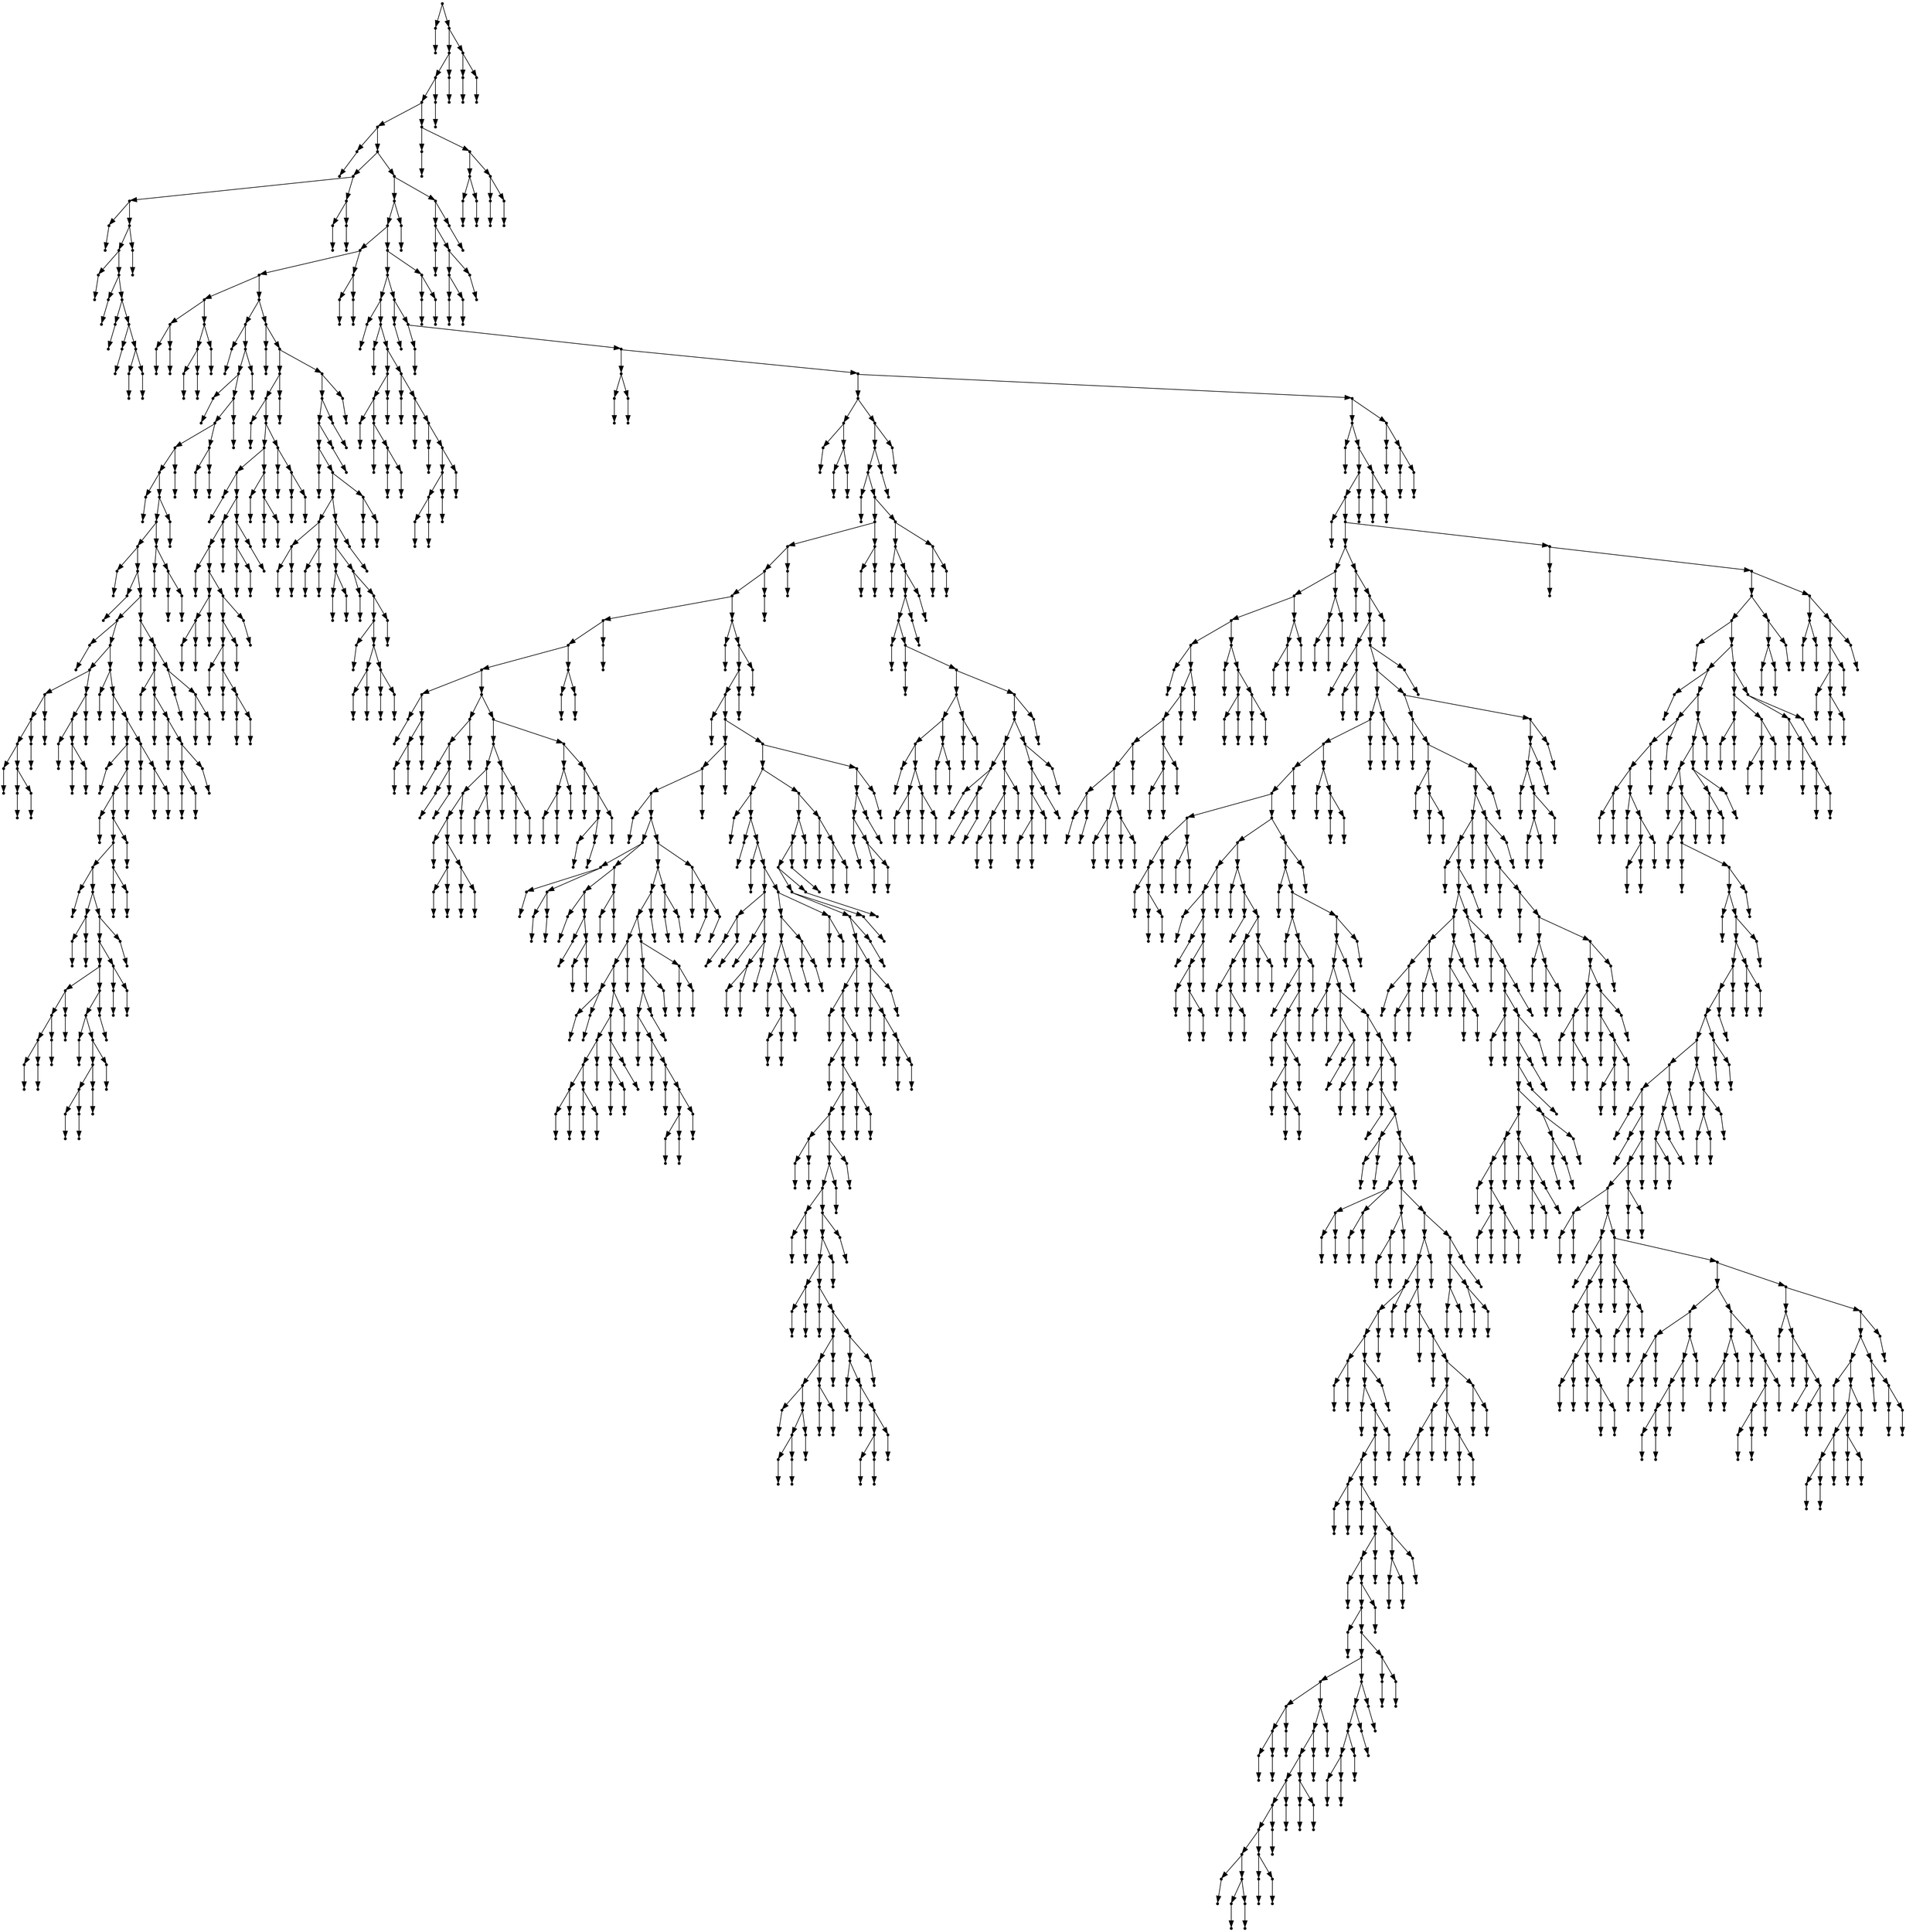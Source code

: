 digraph {
  1984 [shape=point];
  1 [shape=point];
  0 [shape=point];
  1983 [shape=point];
  1977 [shape=point];
  1974 [shape=point];
  1971 [shape=point];
  1956 [shape=point];
  3 [shape=point];
  2 [shape=point];
  1955 [shape=point];
  32 [shape=point];
  26 [shape=point];
  5 [shape=point];
  4 [shape=point];
  25 [shape=point];
  22 [shape=point];
  7 [shape=point];
  6 [shape=point];
  21 [shape=point];
  9 [shape=point];
  8 [shape=point];
  20 [shape=point];
  11 [shape=point];
  10 [shape=point];
  19 [shape=point];
  13 [shape=point];
  12 [shape=point];
  18 [shape=point];
  15 [shape=point];
  14 [shape=point];
  17 [shape=point];
  16 [shape=point];
  24 [shape=point];
  23 [shape=point];
  31 [shape=point];
  28 [shape=point];
  27 [shape=point];
  30 [shape=point];
  29 [shape=point];
  1954 [shape=point];
  1939 [shape=point];
  1936 [shape=point];
  367 [shape=point];
  361 [shape=point];
  46 [shape=point];
  37 [shape=point];
  34 [shape=point];
  33 [shape=point];
  36 [shape=point];
  35 [shape=point];
  45 [shape=point];
  42 [shape=point];
  39 [shape=point];
  38 [shape=point];
  41 [shape=point];
  40 [shape=point];
  44 [shape=point];
  43 [shape=point];
  360 [shape=point];
  228 [shape=point];
  48 [shape=point];
  47 [shape=point];
  227 [shape=point];
  224 [shape=point];
  50 [shape=point];
  49 [shape=point];
  223 [shape=point];
  220 [shape=point];
  214 [shape=point];
  211 [shape=point];
  52 [shape=point];
  51 [shape=point];
  210 [shape=point];
  207 [shape=point];
  198 [shape=point];
  54 [shape=point];
  53 [shape=point];
  197 [shape=point];
  56 [shape=point];
  55 [shape=point];
  196 [shape=point];
  166 [shape=point];
  58 [shape=point];
  57 [shape=point];
  165 [shape=point];
  84 [shape=point];
  72 [shape=point];
  69 [shape=point];
  66 [shape=point];
  60 [shape=point];
  59 [shape=point];
  65 [shape=point];
  62 [shape=point];
  61 [shape=point];
  64 [shape=point];
  63 [shape=point];
  68 [shape=point];
  67 [shape=point];
  71 [shape=point];
  70 [shape=point];
  83 [shape=point];
  80 [shape=point];
  74 [shape=point];
  73 [shape=point];
  79 [shape=point];
  76 [shape=point];
  75 [shape=point];
  78 [shape=point];
  77 [shape=point];
  82 [shape=point];
  81 [shape=point];
  164 [shape=point];
  86 [shape=point];
  85 [shape=point];
  163 [shape=point];
  88 [shape=point];
  87 [shape=point];
  162 [shape=point];
  153 [shape=point];
  90 [shape=point];
  89 [shape=point];
  152 [shape=point];
  149 [shape=point];
  92 [shape=point];
  91 [shape=point];
  148 [shape=point];
  145 [shape=point];
  139 [shape=point];
  94 [shape=point];
  93 [shape=point];
  138 [shape=point];
  99 [shape=point];
  96 [shape=point];
  95 [shape=point];
  98 [shape=point];
  97 [shape=point];
  137 [shape=point];
  134 [shape=point];
  128 [shape=point];
  110 [shape=point];
  107 [shape=point];
  104 [shape=point];
  101 [shape=point];
  100 [shape=point];
  103 [shape=point];
  102 [shape=point];
  106 [shape=point];
  105 [shape=point];
  109 [shape=point];
  108 [shape=point];
  127 [shape=point];
  124 [shape=point];
  112 [shape=point];
  111 [shape=point];
  123 [shape=point];
  120 [shape=point];
  117 [shape=point];
  114 [shape=point];
  113 [shape=point];
  116 [shape=point];
  115 [shape=point];
  119 [shape=point];
  118 [shape=point];
  122 [shape=point];
  121 [shape=point];
  126 [shape=point];
  125 [shape=point];
  133 [shape=point];
  130 [shape=point];
  129 [shape=point];
  132 [shape=point];
  131 [shape=point];
  136 [shape=point];
  135 [shape=point];
  144 [shape=point];
  141 [shape=point];
  140 [shape=point];
  143 [shape=point];
  142 [shape=point];
  147 [shape=point];
  146 [shape=point];
  151 [shape=point];
  150 [shape=point];
  161 [shape=point];
  155 [shape=point];
  154 [shape=point];
  160 [shape=point];
  157 [shape=point];
  156 [shape=point];
  159 [shape=point];
  158 [shape=point];
  195 [shape=point];
  168 [shape=point];
  167 [shape=point];
  194 [shape=point];
  185 [shape=point];
  170 [shape=point];
  169 [shape=point];
  184 [shape=point];
  172 [shape=point];
  171 [shape=point];
  183 [shape=point];
  174 [shape=point];
  173 [shape=point];
  182 [shape=point];
  179 [shape=point];
  176 [shape=point];
  175 [shape=point];
  178 [shape=point];
  177 [shape=point];
  181 [shape=point];
  180 [shape=point];
  193 [shape=point];
  187 [shape=point];
  186 [shape=point];
  192 [shape=point];
  189 [shape=point];
  188 [shape=point];
  191 [shape=point];
  190 [shape=point];
  206 [shape=point];
  200 [shape=point];
  199 [shape=point];
  205 [shape=point];
  202 [shape=point];
  201 [shape=point];
  204 [shape=point];
  203 [shape=point];
  209 [shape=point];
  208 [shape=point];
  213 [shape=point];
  212 [shape=point];
  219 [shape=point];
  216 [shape=point];
  215 [shape=point];
  218 [shape=point];
  217 [shape=point];
  222 [shape=point];
  221 [shape=point];
  226 [shape=point];
  225 [shape=point];
  359 [shape=point];
  230 [shape=point];
  229 [shape=point];
  358 [shape=point];
  298 [shape=point];
  295 [shape=point];
  232 [shape=point];
  231 [shape=point];
  294 [shape=point];
  285 [shape=point];
  276 [shape=point];
  234 [shape=point];
  233 [shape=point];
  275 [shape=point];
  266 [shape=point];
  263 [shape=point];
  236 [shape=point];
  235 [shape=point];
  262 [shape=point];
  244 [shape=point];
  241 [shape=point];
  238 [shape=point];
  237 [shape=point];
  240 [shape=point];
  239 [shape=point];
  243 [shape=point];
  242 [shape=point];
  261 [shape=point];
  258 [shape=point];
  255 [shape=point];
  246 [shape=point];
  245 [shape=point];
  254 [shape=point];
  248 [shape=point];
  247 [shape=point];
  253 [shape=point];
  250 [shape=point];
  249 [shape=point];
  252 [shape=point];
  251 [shape=point];
  257 [shape=point];
  256 [shape=point];
  260 [shape=point];
  259 [shape=point];
  265 [shape=point];
  264 [shape=point];
  274 [shape=point];
  271 [shape=point];
  268 [shape=point];
  267 [shape=point];
  270 [shape=point];
  269 [shape=point];
  273 [shape=point];
  272 [shape=point];
  284 [shape=point];
  278 [shape=point];
  277 [shape=point];
  283 [shape=point];
  280 [shape=point];
  279 [shape=point];
  282 [shape=point];
  281 [shape=point];
  293 [shape=point];
  287 [shape=point];
  286 [shape=point];
  292 [shape=point];
  289 [shape=point];
  288 [shape=point];
  291 [shape=point];
  290 [shape=point];
  297 [shape=point];
  296 [shape=point];
  357 [shape=point];
  354 [shape=point];
  351 [shape=point];
  348 [shape=point];
  300 [shape=point];
  299 [shape=point];
  347 [shape=point];
  341 [shape=point];
  311 [shape=point];
  305 [shape=point];
  302 [shape=point];
  301 [shape=point];
  304 [shape=point];
  303 [shape=point];
  310 [shape=point];
  307 [shape=point];
  306 [shape=point];
  309 [shape=point];
  308 [shape=point];
  340 [shape=point];
  337 [shape=point];
  316 [shape=point];
  313 [shape=point];
  312 [shape=point];
  315 [shape=point];
  314 [shape=point];
  336 [shape=point];
  318 [shape=point];
  317 [shape=point];
  335 [shape=point];
  332 [shape=point];
  320 [shape=point];
  319 [shape=point];
  331 [shape=point];
  325 [shape=point];
  322 [shape=point];
  321 [shape=point];
  324 [shape=point];
  323 [shape=point];
  330 [shape=point];
  327 [shape=point];
  326 [shape=point];
  329 [shape=point];
  328 [shape=point];
  334 [shape=point];
  333 [shape=point];
  339 [shape=point];
  338 [shape=point];
  346 [shape=point];
  343 [shape=point];
  342 [shape=point];
  345 [shape=point];
  344 [shape=point];
  350 [shape=point];
  349 [shape=point];
  353 [shape=point];
  352 [shape=point];
  356 [shape=point];
  355 [shape=point];
  366 [shape=point];
  363 [shape=point];
  362 [shape=point];
  365 [shape=point];
  364 [shape=point];
  1935 [shape=point];
  1929 [shape=point];
  408 [shape=point];
  369 [shape=point];
  368 [shape=point];
  407 [shape=point];
  371 [shape=point];
  370 [shape=point];
  406 [shape=point];
  385 [shape=point];
  382 [shape=point];
  373 [shape=point];
  372 [shape=point];
  381 [shape=point];
  375 [shape=point];
  374 [shape=point];
  380 [shape=point];
  377 [shape=point];
  376 [shape=point];
  379 [shape=point];
  378 [shape=point];
  384 [shape=point];
  383 [shape=point];
  405 [shape=point];
  387 [shape=point];
  386 [shape=point];
  404 [shape=point];
  389 [shape=point];
  388 [shape=point];
  403 [shape=point];
  391 [shape=point];
  390 [shape=point];
  402 [shape=point];
  399 [shape=point];
  396 [shape=point];
  393 [shape=point];
  392 [shape=point];
  395 [shape=point];
  394 [shape=point];
  398 [shape=point];
  397 [shape=point];
  401 [shape=point];
  400 [shape=point];
  1928 [shape=point];
  410 [shape=point];
  409 [shape=point];
  1927 [shape=point];
  412 [shape=point];
  411 [shape=point];
  1926 [shape=point];
  417 [shape=point];
  414 [shape=point];
  413 [shape=point];
  416 [shape=point];
  415 [shape=point];
  1925 [shape=point];
  953 [shape=point];
  425 [shape=point];
  419 [shape=point];
  418 [shape=point];
  424 [shape=point];
  421 [shape=point];
  420 [shape=point];
  423 [shape=point];
  422 [shape=point];
  952 [shape=point];
  949 [shape=point];
  946 [shape=point];
  427 [shape=point];
  426 [shape=point];
  945 [shape=point];
  858 [shape=point];
  852 [shape=point];
  849 [shape=point];
  846 [shape=point];
  513 [shape=point];
  510 [shape=point];
  504 [shape=point];
  438 [shape=point];
  429 [shape=point];
  428 [shape=point];
  437 [shape=point];
  434 [shape=point];
  431 [shape=point];
  430 [shape=point];
  433 [shape=point];
  432 [shape=point];
  436 [shape=point];
  435 [shape=point];
  503 [shape=point];
  449 [shape=point];
  446 [shape=point];
  440 [shape=point];
  439 [shape=point];
  445 [shape=point];
  442 [shape=point];
  441 [shape=point];
  444 [shape=point];
  443 [shape=point];
  448 [shape=point];
  447 [shape=point];
  502 [shape=point];
  481 [shape=point];
  472 [shape=point];
  466 [shape=point];
  463 [shape=point];
  451 [shape=point];
  450 [shape=point];
  462 [shape=point];
  456 [shape=point];
  453 [shape=point];
  452 [shape=point];
  455 [shape=point];
  454 [shape=point];
  461 [shape=point];
  458 [shape=point];
  457 [shape=point];
  460 [shape=point];
  459 [shape=point];
  465 [shape=point];
  464 [shape=point];
  471 [shape=point];
  468 [shape=point];
  467 [shape=point];
  470 [shape=point];
  469 [shape=point];
  480 [shape=point];
  474 [shape=point];
  473 [shape=point];
  479 [shape=point];
  476 [shape=point];
  475 [shape=point];
  478 [shape=point];
  477 [shape=point];
  501 [shape=point];
  489 [shape=point];
  486 [shape=point];
  483 [shape=point];
  482 [shape=point];
  485 [shape=point];
  484 [shape=point];
  488 [shape=point];
  487 [shape=point];
  500 [shape=point];
  491 [shape=point];
  490 [shape=point];
  499 [shape=point];
  496 [shape=point];
  493 [shape=point];
  492 [shape=point];
  495 [shape=point];
  494 [shape=point];
  498 [shape=point];
  497 [shape=point];
  509 [shape=point];
  506 [shape=point];
  505 [shape=point];
  508 [shape=point];
  507 [shape=point];
  512 [shape=point];
  511 [shape=point];
  845 [shape=point];
  515 [shape=point];
  514 [shape=point];
  844 [shape=point];
  841 [shape=point];
  838 [shape=point];
  517 [shape=point];
  516 [shape=point];
  837 [shape=point];
  636 [shape=point];
  633 [shape=point];
  630 [shape=point];
  519 [shape=point];
  518 [shape=point];
  629 [shape=point];
  545 [shape=point];
  527 [shape=point];
  521 [shape=point];
  520 [shape=point];
  526 [shape=point];
  523 [shape=point];
  522 [shape=point];
  525 [shape=point];
  524 [shape=point];
  544 [shape=point];
  538 [shape=point];
  529 [shape=point];
  528 [shape=point];
  537 [shape=point];
  531 [shape=point];
  530 [shape=point];
  536 [shape=point];
  533 [shape=point];
  532 [shape=point];
  535 [shape=point];
  534 [shape=point];
  543 [shape=point];
  540 [shape=point];
  539 [shape=point];
  542 [shape=point];
  541 [shape=point];
  628 [shape=point];
  619 [shape=point];
  613 [shape=point];
  610 [shape=point];
  580 [shape=point];
  577 [shape=point];
  550 [shape=point];
  547 [shape=point];
  546 [shape=point];
  549 [shape=point];
  548 [shape=point];
  576 [shape=point];
  573 [shape=point];
  564 [shape=point];
  561 [shape=point];
  555 [shape=point];
  552 [shape=point];
  551 [shape=point];
  554 [shape=point];
  553 [shape=point];
  560 [shape=point];
  557 [shape=point];
  556 [shape=point];
  559 [shape=point];
  558 [shape=point];
  563 [shape=point];
  562 [shape=point];
  572 [shape=point];
  569 [shape=point];
  566 [shape=point];
  565 [shape=point];
  568 [shape=point];
  567 [shape=point];
  571 [shape=point];
  570 [shape=point];
  575 [shape=point];
  574 [shape=point];
  579 [shape=point];
  578 [shape=point];
  609 [shape=point];
  603 [shape=point];
  600 [shape=point];
  597 [shape=point];
  582 [shape=point];
  581 [shape=point];
  596 [shape=point];
  584 [shape=point];
  583 [shape=point];
  595 [shape=point];
  586 [shape=point];
  585 [shape=point];
  594 [shape=point];
  591 [shape=point];
  588 [shape=point];
  587 [shape=point];
  590 [shape=point];
  589 [shape=point];
  593 [shape=point];
  592 [shape=point];
  599 [shape=point];
  598 [shape=point];
  602 [shape=point];
  601 [shape=point];
  608 [shape=point];
  605 [shape=point];
  604 [shape=point];
  607 [shape=point];
  606 [shape=point];
  612 [shape=point];
  611 [shape=point];
  618 [shape=point];
  615 [shape=point];
  614 [shape=point];
  617 [shape=point];
  616 [shape=point];
  627 [shape=point];
  621 [shape=point];
  620 [shape=point];
  626 [shape=point];
  623 [shape=point];
  622 [shape=point];
  625 [shape=point];
  624 [shape=point];
  632 [shape=point];
  631 [shape=point];
  635 [shape=point];
  634 [shape=point];
  836 [shape=point];
  821 [shape=point];
  689 [shape=point];
  638 [shape=point];
  637 [shape=point];
  688 [shape=point];
  640 [shape=point];
  639 [shape=point];
  687 [shape=point];
  642 [shape=point];
  641 [shape=point];
  686 [shape=point];
  659 [shape=point];
  647 [shape=point];
  644 [shape=point];
  643 [shape=point];
  646 [shape=point];
  645 [shape=point];
  658 [shape=point];
  649 [shape=point];
  648 [shape=point];
  657 [shape=point];
  654 [shape=point];
  651 [shape=point];
  650 [shape=point];
  653 [shape=point];
  652 [shape=point];
  656 [shape=point];
  655 [shape=point];
  685 [shape=point];
  679 [shape=point];
  673 [shape=point];
  670 [shape=point];
  661 [shape=point];
  660 [shape=point];
  669 [shape=point];
  666 [shape=point];
  663 [shape=point];
  662 [shape=point];
  665 [shape=point];
  664 [shape=point];
  668 [shape=point];
  667 [shape=point];
  672 [shape=point];
  671 [shape=point];
  678 [shape=point];
  675 [shape=point];
  674 [shape=point];
  677 [shape=point];
  676 [shape=point];
  684 [shape=point];
  681 [shape=point];
  680 [shape=point];
  683 [shape=point];
  682 [shape=point];
  820 [shape=point];
  811 [shape=point];
  808 [shape=point];
  805 [shape=point];
  802 [shape=point];
  799 [shape=point];
  796 [shape=point];
  781 [shape=point];
  778 [shape=point];
  691 [shape=point];
  690 [shape=point];
  777 [shape=point];
  774 [shape=point];
  693 [shape=point];
  692 [shape=point];
  773 [shape=point];
  767 [shape=point];
  764 [shape=point];
  698 [shape=point];
  695 [shape=point];
  694 [shape=point];
  697 [shape=point];
  696 [shape=point];
  763 [shape=point];
  760 [shape=point];
  757 [shape=point];
  703 [shape=point];
  700 [shape=point];
  699 [shape=point];
  702 [shape=point];
  701 [shape=point];
  756 [shape=point];
  753 [shape=point];
  750 [shape=point];
  708 [shape=point];
  705 [shape=point];
  704 [shape=point];
  707 [shape=point];
  706 [shape=point];
  749 [shape=point];
  710 [shape=point];
  709 [shape=point];
  748 [shape=point];
  730 [shape=point];
  727 [shape=point];
  721 [shape=point];
  712 [shape=point];
  711 [shape=point];
  720 [shape=point];
  717 [shape=point];
  714 [shape=point];
  713 [shape=point];
  716 [shape=point];
  715 [shape=point];
  719 [shape=point];
  718 [shape=point];
  726 [shape=point];
  723 [shape=point];
  722 [shape=point];
  725 [shape=point];
  724 [shape=point];
  729 [shape=point];
  728 [shape=point];
  747 [shape=point];
  744 [shape=point];
  732 [shape=point];
  731 [shape=point];
  743 [shape=point];
  734 [shape=point];
  733 [shape=point];
  742 [shape=point];
  739 [shape=point];
  736 [shape=point];
  735 [shape=point];
  738 [shape=point];
  737 [shape=point];
  741 [shape=point];
  740 [shape=point];
  746 [shape=point];
  745 [shape=point];
  752 [shape=point];
  751 [shape=point];
  755 [shape=point];
  754 [shape=point];
  759 [shape=point];
  758 [shape=point];
  762 [shape=point];
  761 [shape=point];
  766 [shape=point];
  765 [shape=point];
  772 [shape=point];
  769 [shape=point];
  768 [shape=point];
  771 [shape=point];
  770 [shape=point];
  776 [shape=point];
  775 [shape=point];
  780 [shape=point];
  779 [shape=point];
  795 [shape=point];
  792 [shape=point];
  783 [shape=point];
  782 [shape=point];
  791 [shape=point];
  785 [shape=point];
  784 [shape=point];
  790 [shape=point];
  787 [shape=point];
  786 [shape=point];
  789 [shape=point];
  788 [shape=point];
  794 [shape=point];
  793 [shape=point];
  798 [shape=point];
  797 [shape=point];
  801 [shape=point];
  800 [shape=point];
  804 [shape=point];
  803 [shape=point];
  807 [shape=point];
  806 [shape=point];
  810 [shape=point];
  809 [shape=point];
  819 [shape=point];
  813 [shape=point];
  812 [shape=point];
  818 [shape=point];
  815 [shape=point];
  814 [shape=point];
  817 [shape=point];
  816 [shape=point];
  835 [shape=point];
  832 [shape=point];
  829 [shape=point];
  823 [shape=point];
  822 [shape=point];
  828 [shape=point];
  825 [shape=point];
  824 [shape=point];
  827 [shape=point];
  826 [shape=point];
  831 [shape=point];
  830 [shape=point];
  834 [shape=point];
  833 [shape=point];
  840 [shape=point];
  839 [shape=point];
  843 [shape=point];
  842 [shape=point];
  848 [shape=point];
  847 [shape=point];
  851 [shape=point];
  850 [shape=point];
  857 [shape=point];
  854 [shape=point];
  853 [shape=point];
  856 [shape=point];
  855 [shape=point];
  944 [shape=point];
  938 [shape=point];
  860 [shape=point];
  859 [shape=point];
  937 [shape=point];
  934 [shape=point];
  931 [shape=point];
  862 [shape=point];
  861 [shape=point];
  930 [shape=point];
  864 [shape=point];
  863 [shape=point];
  929 [shape=point];
  890 [shape=point];
  884 [shape=point];
  878 [shape=point];
  866 [shape=point];
  865 [shape=point];
  877 [shape=point];
  871 [shape=point];
  868 [shape=point];
  867 [shape=point];
  870 [shape=point];
  869 [shape=point];
  876 [shape=point];
  873 [shape=point];
  872 [shape=point];
  875 [shape=point];
  874 [shape=point];
  883 [shape=point];
  880 [shape=point];
  879 [shape=point];
  882 [shape=point];
  881 [shape=point];
  889 [shape=point];
  886 [shape=point];
  885 [shape=point];
  888 [shape=point];
  887 [shape=point];
  928 [shape=point];
  925 [shape=point];
  910 [shape=point];
  898 [shape=point];
  892 [shape=point];
  891 [shape=point];
  897 [shape=point];
  894 [shape=point];
  893 [shape=point];
  896 [shape=point];
  895 [shape=point];
  909 [shape=point];
  906 [shape=point];
  903 [shape=point];
  900 [shape=point];
  899 [shape=point];
  902 [shape=point];
  901 [shape=point];
  905 [shape=point];
  904 [shape=point];
  908 [shape=point];
  907 [shape=point];
  924 [shape=point];
  921 [shape=point];
  918 [shape=point];
  915 [shape=point];
  912 [shape=point];
  911 [shape=point];
  914 [shape=point];
  913 [shape=point];
  917 [shape=point];
  916 [shape=point];
  920 [shape=point];
  919 [shape=point];
  923 [shape=point];
  922 [shape=point];
  927 [shape=point];
  926 [shape=point];
  933 [shape=point];
  932 [shape=point];
  936 [shape=point];
  935 [shape=point];
  943 [shape=point];
  940 [shape=point];
  939 [shape=point];
  942 [shape=point];
  941 [shape=point];
  948 [shape=point];
  947 [shape=point];
  951 [shape=point];
  950 [shape=point];
  1924 [shape=point];
  1915 [shape=point];
  955 [shape=point];
  954 [shape=point];
  1914 [shape=point];
  1908 [shape=point];
  1905 [shape=point];
  957 [shape=point];
  956 [shape=point];
  1904 [shape=point];
  1580 [shape=point];
  1028 [shape=point];
  1019 [shape=point];
  1010 [shape=point];
  995 [shape=point];
  959 [shape=point];
  958 [shape=point];
  994 [shape=point];
  991 [shape=point];
  988 [shape=point];
  979 [shape=point];
  976 [shape=point];
  964 [shape=point];
  961 [shape=point];
  960 [shape=point];
  963 [shape=point];
  962 [shape=point];
  975 [shape=point];
  969 [shape=point];
  966 [shape=point];
  965 [shape=point];
  968 [shape=point];
  967 [shape=point];
  974 [shape=point];
  971 [shape=point];
  970 [shape=point];
  973 [shape=point];
  972 [shape=point];
  978 [shape=point];
  977 [shape=point];
  987 [shape=point];
  984 [shape=point];
  981 [shape=point];
  980 [shape=point];
  983 [shape=point];
  982 [shape=point];
  986 [shape=point];
  985 [shape=point];
  990 [shape=point];
  989 [shape=point];
  993 [shape=point];
  992 [shape=point];
  1009 [shape=point];
  997 [shape=point];
  996 [shape=point];
  1008 [shape=point];
  1002 [shape=point];
  999 [shape=point];
  998 [shape=point];
  1001 [shape=point];
  1000 [shape=point];
  1007 [shape=point];
  1004 [shape=point];
  1003 [shape=point];
  1006 [shape=point];
  1005 [shape=point];
  1018 [shape=point];
  1015 [shape=point];
  1012 [shape=point];
  1011 [shape=point];
  1014 [shape=point];
  1013 [shape=point];
  1017 [shape=point];
  1016 [shape=point];
  1027 [shape=point];
  1024 [shape=point];
  1021 [shape=point];
  1020 [shape=point];
  1023 [shape=point];
  1022 [shape=point];
  1026 [shape=point];
  1025 [shape=point];
  1579 [shape=point];
  1030 [shape=point];
  1029 [shape=point];
  1578 [shape=point];
  1575 [shape=point];
  1038 [shape=point];
  1032 [shape=point];
  1031 [shape=point];
  1037 [shape=point];
  1034 [shape=point];
  1033 [shape=point];
  1036 [shape=point];
  1035 [shape=point];
  1574 [shape=point];
  1571 [shape=point];
  1388 [shape=point];
  1382 [shape=point];
  1379 [shape=point];
  1370 [shape=point];
  1367 [shape=point];
  1055 [shape=point];
  1049 [shape=point];
  1046 [shape=point];
  1040 [shape=point];
  1039 [shape=point];
  1045 [shape=point];
  1042 [shape=point];
  1041 [shape=point];
  1044 [shape=point];
  1043 [shape=point];
  1048 [shape=point];
  1047 [shape=point];
  1054 [shape=point];
  1051 [shape=point];
  1050 [shape=point];
  1053 [shape=point];
  1052 [shape=point];
  1366 [shape=point];
  1099 [shape=point];
  1075 [shape=point];
  1072 [shape=point];
  1057 [shape=point];
  1056 [shape=point];
  1071 [shape=point];
  1059 [shape=point];
  1058 [shape=point];
  1070 [shape=point];
  1067 [shape=point];
  1061 [shape=point];
  1060 [shape=point];
  1066 [shape=point];
  1063 [shape=point];
  1062 [shape=point];
  1065 [shape=point];
  1064 [shape=point];
  1069 [shape=point];
  1068 [shape=point];
  1074 [shape=point];
  1073 [shape=point];
  1098 [shape=point];
  1077 [shape=point];
  1076 [shape=point];
  1097 [shape=point];
  1079 [shape=point];
  1078 [shape=point];
  1096 [shape=point];
  1090 [shape=point];
  1087 [shape=point];
  1081 [shape=point];
  1080 [shape=point];
  1086 [shape=point];
  1083 [shape=point];
  1082 [shape=point];
  1085 [shape=point];
  1084 [shape=point];
  1089 [shape=point];
  1088 [shape=point];
  1095 [shape=point];
  1092 [shape=point];
  1091 [shape=point];
  1094 [shape=point];
  1093 [shape=point];
  1365 [shape=point];
  1362 [shape=point];
  1101 [shape=point];
  1100 [shape=point];
  1361 [shape=point];
  1127 [shape=point];
  1103 [shape=point];
  1102 [shape=point];
  1126 [shape=point];
  1123 [shape=point];
  1105 [shape=point];
  1104 [shape=point];
  1122 [shape=point];
  1119 [shape=point];
  1107 [shape=point];
  1106 [shape=point];
  1118 [shape=point];
  1115 [shape=point];
  1109 [shape=point];
  1108 [shape=point];
  1114 [shape=point];
  1111 [shape=point];
  1110 [shape=point];
  1113 [shape=point];
  1112 [shape=point];
  1117 [shape=point];
  1116 [shape=point];
  1121 [shape=point];
  1120 [shape=point];
  1125 [shape=point];
  1124 [shape=point];
  1360 [shape=point];
  1357 [shape=point];
  1354 [shape=point];
  1132 [shape=point];
  1129 [shape=point];
  1128 [shape=point];
  1131 [shape=point];
  1130 [shape=point];
  1353 [shape=point];
  1143 [shape=point];
  1134 [shape=point];
  1133 [shape=point];
  1142 [shape=point];
  1136 [shape=point];
  1135 [shape=point];
  1141 [shape=point];
  1138 [shape=point];
  1137 [shape=point];
  1140 [shape=point];
  1139 [shape=point];
  1352 [shape=point];
  1145 [shape=point];
  1144 [shape=point];
  1351 [shape=point];
  1348 [shape=point];
  1147 [shape=point];
  1146 [shape=point];
  1347 [shape=point];
  1149 [shape=point];
  1148 [shape=point];
  1346 [shape=point];
  1154 [shape=point];
  1151 [shape=point];
  1150 [shape=point];
  1153 [shape=point];
  1152 [shape=point];
  1345 [shape=point];
  1342 [shape=point];
  1165 [shape=point];
  1159 [shape=point];
  1156 [shape=point];
  1155 [shape=point];
  1158 [shape=point];
  1157 [shape=point];
  1164 [shape=point];
  1161 [shape=point];
  1160 [shape=point];
  1163 [shape=point];
  1162 [shape=point];
  1341 [shape=point];
  1173 [shape=point];
  1170 [shape=point];
  1167 [shape=point];
  1166 [shape=point];
  1169 [shape=point];
  1168 [shape=point];
  1172 [shape=point];
  1171 [shape=point];
  1340 [shape=point];
  1325 [shape=point];
  1322 [shape=point];
  1289 [shape=point];
  1286 [shape=point];
  1283 [shape=point];
  1178 [shape=point];
  1175 [shape=point];
  1174 [shape=point];
  1177 [shape=point];
  1176 [shape=point];
  1282 [shape=point];
  1279 [shape=point];
  1180 [shape=point];
  1179 [shape=point];
  1278 [shape=point];
  1275 [shape=point];
  1272 [shape=point];
  1185 [shape=point];
  1182 [shape=point];
  1181 [shape=point];
  1184 [shape=point];
  1183 [shape=point];
  1271 [shape=point];
  1187 [shape=point];
  1186 [shape=point];
  1270 [shape=point];
  1261 [shape=point];
  1258 [shape=point];
  1189 [shape=point];
  1188 [shape=point];
  1257 [shape=point];
  1254 [shape=point];
  1191 [shape=point];
  1190 [shape=point];
  1253 [shape=point];
  1247 [shape=point];
  1232 [shape=point];
  1199 [shape=point];
  1196 [shape=point];
  1193 [shape=point];
  1192 [shape=point];
  1195 [shape=point];
  1194 [shape=point];
  1198 [shape=point];
  1197 [shape=point];
  1231 [shape=point];
  1228 [shape=point];
  1225 [shape=point];
  1219 [shape=point];
  1216 [shape=point];
  1213 [shape=point];
  1207 [shape=point];
  1201 [shape=point];
  1200 [shape=point];
  1206 [shape=point];
  1203 [shape=point];
  1202 [shape=point];
  1205 [shape=point];
  1204 [shape=point];
  1212 [shape=point];
  1209 [shape=point];
  1208 [shape=point];
  1211 [shape=point];
  1210 [shape=point];
  1215 [shape=point];
  1214 [shape=point];
  1218 [shape=point];
  1217 [shape=point];
  1224 [shape=point];
  1221 [shape=point];
  1220 [shape=point];
  1223 [shape=point];
  1222 [shape=point];
  1227 [shape=point];
  1226 [shape=point];
  1230 [shape=point];
  1229 [shape=point];
  1246 [shape=point];
  1243 [shape=point];
  1240 [shape=point];
  1237 [shape=point];
  1234 [shape=point];
  1233 [shape=point];
  1236 [shape=point];
  1235 [shape=point];
  1239 [shape=point];
  1238 [shape=point];
  1242 [shape=point];
  1241 [shape=point];
  1245 [shape=point];
  1244 [shape=point];
  1252 [shape=point];
  1249 [shape=point];
  1248 [shape=point];
  1251 [shape=point];
  1250 [shape=point];
  1256 [shape=point];
  1255 [shape=point];
  1260 [shape=point];
  1259 [shape=point];
  1269 [shape=point];
  1266 [shape=point];
  1263 [shape=point];
  1262 [shape=point];
  1265 [shape=point];
  1264 [shape=point];
  1268 [shape=point];
  1267 [shape=point];
  1274 [shape=point];
  1273 [shape=point];
  1277 [shape=point];
  1276 [shape=point];
  1281 [shape=point];
  1280 [shape=point];
  1285 [shape=point];
  1284 [shape=point];
  1288 [shape=point];
  1287 [shape=point];
  1321 [shape=point];
  1291 [shape=point];
  1290 [shape=point];
  1320 [shape=point];
  1293 [shape=point];
  1292 [shape=point];
  1319 [shape=point];
  1295 [shape=point];
  1294 [shape=point];
  1318 [shape=point];
  1312 [shape=point];
  1303 [shape=point];
  1300 [shape=point];
  1297 [shape=point];
  1296 [shape=point];
  1299 [shape=point];
  1298 [shape=point];
  1302 [shape=point];
  1301 [shape=point];
  1311 [shape=point];
  1305 [shape=point];
  1304 [shape=point];
  1310 [shape=point];
  1307 [shape=point];
  1306 [shape=point];
  1309 [shape=point];
  1308 [shape=point];
  1317 [shape=point];
  1314 [shape=point];
  1313 [shape=point];
  1316 [shape=point];
  1315 [shape=point];
  1324 [shape=point];
  1323 [shape=point];
  1339 [shape=point];
  1336 [shape=point];
  1330 [shape=point];
  1327 [shape=point];
  1326 [shape=point];
  1329 [shape=point];
  1328 [shape=point];
  1335 [shape=point];
  1332 [shape=point];
  1331 [shape=point];
  1334 [shape=point];
  1333 [shape=point];
  1338 [shape=point];
  1337 [shape=point];
  1344 [shape=point];
  1343 [shape=point];
  1350 [shape=point];
  1349 [shape=point];
  1356 [shape=point];
  1355 [shape=point];
  1359 [shape=point];
  1358 [shape=point];
  1364 [shape=point];
  1363 [shape=point];
  1369 [shape=point];
  1368 [shape=point];
  1378 [shape=point];
  1372 [shape=point];
  1371 [shape=point];
  1377 [shape=point];
  1374 [shape=point];
  1373 [shape=point];
  1376 [shape=point];
  1375 [shape=point];
  1381 [shape=point];
  1380 [shape=point];
  1387 [shape=point];
  1384 [shape=point];
  1383 [shape=point];
  1386 [shape=point];
  1385 [shape=point];
  1570 [shape=point];
  1552 [shape=point];
  1390 [shape=point];
  1389 [shape=point];
  1551 [shape=point];
  1398 [shape=point];
  1392 [shape=point];
  1391 [shape=point];
  1397 [shape=point];
  1394 [shape=point];
  1393 [shape=point];
  1396 [shape=point];
  1395 [shape=point];
  1550 [shape=point];
  1547 [shape=point];
  1496 [shape=point];
  1493 [shape=point];
  1400 [shape=point];
  1399 [shape=point];
  1492 [shape=point];
  1489 [shape=point];
  1426 [shape=point];
  1414 [shape=point];
  1408 [shape=point];
  1402 [shape=point];
  1401 [shape=point];
  1407 [shape=point];
  1404 [shape=point];
  1403 [shape=point];
  1406 [shape=point];
  1405 [shape=point];
  1413 [shape=point];
  1410 [shape=point];
  1409 [shape=point];
  1412 [shape=point];
  1411 [shape=point];
  1425 [shape=point];
  1422 [shape=point];
  1416 [shape=point];
  1415 [shape=point];
  1421 [shape=point];
  1418 [shape=point];
  1417 [shape=point];
  1420 [shape=point];
  1419 [shape=point];
  1424 [shape=point];
  1423 [shape=point];
  1488 [shape=point];
  1428 [shape=point];
  1427 [shape=point];
  1487 [shape=point];
  1430 [shape=point];
  1429 [shape=point];
  1486 [shape=point];
  1483 [shape=point];
  1435 [shape=point];
  1432 [shape=point];
  1431 [shape=point];
  1434 [shape=point];
  1433 [shape=point];
  1482 [shape=point];
  1479 [shape=point];
  1476 [shape=point];
  1473 [shape=point];
  1464 [shape=point];
  1452 [shape=point];
  1449 [shape=point];
  1437 [shape=point];
  1436 [shape=point];
  1448 [shape=point];
  1442 [shape=point];
  1439 [shape=point];
  1438 [shape=point];
  1441 [shape=point];
  1440 [shape=point];
  1447 [shape=point];
  1444 [shape=point];
  1443 [shape=point];
  1446 [shape=point];
  1445 [shape=point];
  1451 [shape=point];
  1450 [shape=point];
  1463 [shape=point];
  1454 [shape=point];
  1453 [shape=point];
  1462 [shape=point];
  1459 [shape=point];
  1456 [shape=point];
  1455 [shape=point];
  1458 [shape=point];
  1457 [shape=point];
  1461 [shape=point];
  1460 [shape=point];
  1472 [shape=point];
  1469 [shape=point];
  1466 [shape=point];
  1465 [shape=point];
  1468 [shape=point];
  1467 [shape=point];
  1471 [shape=point];
  1470 [shape=point];
  1475 [shape=point];
  1474 [shape=point];
  1478 [shape=point];
  1477 [shape=point];
  1481 [shape=point];
  1480 [shape=point];
  1485 [shape=point];
  1484 [shape=point];
  1491 [shape=point];
  1490 [shape=point];
  1495 [shape=point];
  1494 [shape=point];
  1546 [shape=point];
  1543 [shape=point];
  1498 [shape=point];
  1497 [shape=point];
  1542 [shape=point];
  1500 [shape=point];
  1499 [shape=point];
  1541 [shape=point];
  1502 [shape=point];
  1501 [shape=point];
  1540 [shape=point];
  1510 [shape=point];
  1504 [shape=point];
  1503 [shape=point];
  1509 [shape=point];
  1506 [shape=point];
  1505 [shape=point];
  1508 [shape=point];
  1507 [shape=point];
  1539 [shape=point];
  1536 [shape=point];
  1521 [shape=point];
  1518 [shape=point];
  1512 [shape=point];
  1511 [shape=point];
  1517 [shape=point];
  1514 [shape=point];
  1513 [shape=point];
  1516 [shape=point];
  1515 [shape=point];
  1520 [shape=point];
  1519 [shape=point];
  1535 [shape=point];
  1532 [shape=point];
  1523 [shape=point];
  1522 [shape=point];
  1531 [shape=point];
  1528 [shape=point];
  1525 [shape=point];
  1524 [shape=point];
  1527 [shape=point];
  1526 [shape=point];
  1530 [shape=point];
  1529 [shape=point];
  1534 [shape=point];
  1533 [shape=point];
  1538 [shape=point];
  1537 [shape=point];
  1545 [shape=point];
  1544 [shape=point];
  1549 [shape=point];
  1548 [shape=point];
  1569 [shape=point];
  1566 [shape=point];
  1563 [shape=point];
  1554 [shape=point];
  1553 [shape=point];
  1562 [shape=point];
  1559 [shape=point];
  1556 [shape=point];
  1555 [shape=point];
  1558 [shape=point];
  1557 [shape=point];
  1561 [shape=point];
  1560 [shape=point];
  1565 [shape=point];
  1564 [shape=point];
  1568 [shape=point];
  1567 [shape=point];
  1573 [shape=point];
  1572 [shape=point];
  1577 [shape=point];
  1576 [shape=point];
  1903 [shape=point];
  1582 [shape=point];
  1581 [shape=point];
  1902 [shape=point];
  1881 [shape=point];
  1872 [shape=point];
  1584 [shape=point];
  1583 [shape=point];
  1871 [shape=point];
  1841 [shape=point];
  1586 [shape=point];
  1585 [shape=point];
  1840 [shape=point];
  1609 [shape=point];
  1606 [shape=point];
  1603 [shape=point];
  1591 [shape=point];
  1588 [shape=point];
  1587 [shape=point];
  1590 [shape=point];
  1589 [shape=point];
  1602 [shape=point];
  1593 [shape=point];
  1592 [shape=point];
  1601 [shape=point];
  1598 [shape=point];
  1595 [shape=point];
  1594 [shape=point];
  1597 [shape=point];
  1596 [shape=point];
  1600 [shape=point];
  1599 [shape=point];
  1605 [shape=point];
  1604 [shape=point];
  1608 [shape=point];
  1607 [shape=point];
  1839 [shape=point];
  1836 [shape=point];
  1827 [shape=point];
  1611 [shape=point];
  1610 [shape=point];
  1826 [shape=point];
  1823 [shape=point];
  1613 [shape=point];
  1612 [shape=point];
  1822 [shape=point];
  1615 [shape=point];
  1614 [shape=point];
  1821 [shape=point];
  1818 [shape=point];
  1617 [shape=point];
  1616 [shape=point];
  1817 [shape=point];
  1814 [shape=point];
  1808 [shape=point];
  1805 [shape=point];
  1802 [shape=point];
  1796 [shape=point];
  1784 [shape=point];
  1772 [shape=point];
  1619 [shape=point];
  1618 [shape=point];
  1771 [shape=point];
  1621 [shape=point];
  1620 [shape=point];
  1770 [shape=point];
  1767 [shape=point];
  1761 [shape=point];
  1626 [shape=point];
  1623 [shape=point];
  1622 [shape=point];
  1625 [shape=point];
  1624 [shape=point];
  1760 [shape=point];
  1652 [shape=point];
  1628 [shape=point];
  1627 [shape=point];
  1651 [shape=point];
  1648 [shape=point];
  1630 [shape=point];
  1629 [shape=point];
  1647 [shape=point];
  1644 [shape=point];
  1635 [shape=point];
  1632 [shape=point];
  1631 [shape=point];
  1634 [shape=point];
  1633 [shape=point];
  1643 [shape=point];
  1637 [shape=point];
  1636 [shape=point];
  1642 [shape=point];
  1639 [shape=point];
  1638 [shape=point];
  1641 [shape=point];
  1640 [shape=point];
  1646 [shape=point];
  1645 [shape=point];
  1650 [shape=point];
  1649 [shape=point];
  1759 [shape=point];
  1663 [shape=point];
  1654 [shape=point];
  1653 [shape=point];
  1662 [shape=point];
  1659 [shape=point];
  1656 [shape=point];
  1655 [shape=point];
  1658 [shape=point];
  1657 [shape=point];
  1661 [shape=point];
  1660 [shape=point];
  1758 [shape=point];
  1710 [shape=point];
  1686 [shape=point];
  1671 [shape=point];
  1668 [shape=point];
  1665 [shape=point];
  1664 [shape=point];
  1667 [shape=point];
  1666 [shape=point];
  1670 [shape=point];
  1669 [shape=point];
  1685 [shape=point];
  1682 [shape=point];
  1679 [shape=point];
  1676 [shape=point];
  1673 [shape=point];
  1672 [shape=point];
  1675 [shape=point];
  1674 [shape=point];
  1678 [shape=point];
  1677 [shape=point];
  1681 [shape=point];
  1680 [shape=point];
  1684 [shape=point];
  1683 [shape=point];
  1709 [shape=point];
  1694 [shape=point];
  1691 [shape=point];
  1688 [shape=point];
  1687 [shape=point];
  1690 [shape=point];
  1689 [shape=point];
  1693 [shape=point];
  1692 [shape=point];
  1708 [shape=point];
  1696 [shape=point];
  1695 [shape=point];
  1707 [shape=point];
  1704 [shape=point];
  1701 [shape=point];
  1698 [shape=point];
  1697 [shape=point];
  1700 [shape=point];
  1699 [shape=point];
  1703 [shape=point];
  1702 [shape=point];
  1706 [shape=point];
  1705 [shape=point];
  1757 [shape=point];
  1724 [shape=point];
  1712 [shape=point];
  1711 [shape=point];
  1723 [shape=point];
  1714 [shape=point];
  1713 [shape=point];
  1722 [shape=point];
  1716 [shape=point];
  1715 [shape=point];
  1721 [shape=point];
  1718 [shape=point];
  1717 [shape=point];
  1720 [shape=point];
  1719 [shape=point];
  1756 [shape=point];
  1753 [shape=point];
  1744 [shape=point];
  1726 [shape=point];
  1725 [shape=point];
  1743 [shape=point];
  1740 [shape=point];
  1734 [shape=point];
  1731 [shape=point];
  1728 [shape=point];
  1727 [shape=point];
  1730 [shape=point];
  1729 [shape=point];
  1733 [shape=point];
  1732 [shape=point];
  1739 [shape=point];
  1736 [shape=point];
  1735 [shape=point];
  1738 [shape=point];
  1737 [shape=point];
  1742 [shape=point];
  1741 [shape=point];
  1752 [shape=point];
  1746 [shape=point];
  1745 [shape=point];
  1751 [shape=point];
  1748 [shape=point];
  1747 [shape=point];
  1750 [shape=point];
  1749 [shape=point];
  1755 [shape=point];
  1754 [shape=point];
  1766 [shape=point];
  1763 [shape=point];
  1762 [shape=point];
  1765 [shape=point];
  1764 [shape=point];
  1769 [shape=point];
  1768 [shape=point];
  1783 [shape=point];
  1780 [shape=point];
  1777 [shape=point];
  1774 [shape=point];
  1773 [shape=point];
  1776 [shape=point];
  1775 [shape=point];
  1779 [shape=point];
  1778 [shape=point];
  1782 [shape=point];
  1781 [shape=point];
  1795 [shape=point];
  1786 [shape=point];
  1785 [shape=point];
  1794 [shape=point];
  1791 [shape=point];
  1788 [shape=point];
  1787 [shape=point];
  1790 [shape=point];
  1789 [shape=point];
  1793 [shape=point];
  1792 [shape=point];
  1801 [shape=point];
  1798 [shape=point];
  1797 [shape=point];
  1800 [shape=point];
  1799 [shape=point];
  1804 [shape=point];
  1803 [shape=point];
  1807 [shape=point];
  1806 [shape=point];
  1813 [shape=point];
  1810 [shape=point];
  1809 [shape=point];
  1812 [shape=point];
  1811 [shape=point];
  1816 [shape=point];
  1815 [shape=point];
  1820 [shape=point];
  1819 [shape=point];
  1825 [shape=point];
  1824 [shape=point];
  1835 [shape=point];
  1832 [shape=point];
  1829 [shape=point];
  1828 [shape=point];
  1831 [shape=point];
  1830 [shape=point];
  1834 [shape=point];
  1833 [shape=point];
  1838 [shape=point];
  1837 [shape=point];
  1870 [shape=point];
  1855 [shape=point];
  1846 [shape=point];
  1843 [shape=point];
  1842 [shape=point];
  1845 [shape=point];
  1844 [shape=point];
  1854 [shape=point];
  1851 [shape=point];
  1848 [shape=point];
  1847 [shape=point];
  1850 [shape=point];
  1849 [shape=point];
  1853 [shape=point];
  1852 [shape=point];
  1869 [shape=point];
  1866 [shape=point];
  1857 [shape=point];
  1856 [shape=point];
  1865 [shape=point];
  1859 [shape=point];
  1858 [shape=point];
  1864 [shape=point];
  1861 [shape=point];
  1860 [shape=point];
  1863 [shape=point];
  1862 [shape=point];
  1868 [shape=point];
  1867 [shape=point];
  1880 [shape=point];
  1877 [shape=point];
  1874 [shape=point];
  1873 [shape=point];
  1876 [shape=point];
  1875 [shape=point];
  1879 [shape=point];
  1878 [shape=point];
  1901 [shape=point];
  1886 [shape=point];
  1883 [shape=point];
  1882 [shape=point];
  1885 [shape=point];
  1884 [shape=point];
  1900 [shape=point];
  1897 [shape=point];
  1894 [shape=point];
  1888 [shape=point];
  1887 [shape=point];
  1893 [shape=point];
  1890 [shape=point];
  1889 [shape=point];
  1892 [shape=point];
  1891 [shape=point];
  1896 [shape=point];
  1895 [shape=point];
  1899 [shape=point];
  1898 [shape=point];
  1907 [shape=point];
  1906 [shape=point];
  1913 [shape=point];
  1910 [shape=point];
  1909 [shape=point];
  1912 [shape=point];
  1911 [shape=point];
  1923 [shape=point];
  1917 [shape=point];
  1916 [shape=point];
  1922 [shape=point];
  1919 [shape=point];
  1918 [shape=point];
  1921 [shape=point];
  1920 [shape=point];
  1934 [shape=point];
  1931 [shape=point];
  1930 [shape=point];
  1933 [shape=point];
  1932 [shape=point];
  1938 [shape=point];
  1937 [shape=point];
  1953 [shape=point];
  1950 [shape=point];
  1941 [shape=point];
  1940 [shape=point];
  1949 [shape=point];
  1946 [shape=point];
  1943 [shape=point];
  1942 [shape=point];
  1945 [shape=point];
  1944 [shape=point];
  1948 [shape=point];
  1947 [shape=point];
  1952 [shape=point];
  1951 [shape=point];
  1970 [shape=point];
  1958 [shape=point];
  1957 [shape=point];
  1969 [shape=point];
  1963 [shape=point];
  1960 [shape=point];
  1959 [shape=point];
  1962 [shape=point];
  1961 [shape=point];
  1968 [shape=point];
  1965 [shape=point];
  1964 [shape=point];
  1967 [shape=point];
  1966 [shape=point];
  1973 [shape=point];
  1972 [shape=point];
  1976 [shape=point];
  1975 [shape=point];
  1982 [shape=point];
  1979 [shape=point];
  1978 [shape=point];
  1981 [shape=point];
  1980 [shape=point];
1984 -> 1;
1 -> 0;
1984 -> 1983;
1983 -> 1977;
1977 -> 1974;
1974 -> 1971;
1971 -> 1956;
1956 -> 3;
3 -> 2;
1956 -> 1955;
1955 -> 32;
32 -> 26;
26 -> 5;
5 -> 4;
26 -> 25;
25 -> 22;
22 -> 7;
7 -> 6;
22 -> 21;
21 -> 9;
9 -> 8;
21 -> 20;
20 -> 11;
11 -> 10;
20 -> 19;
19 -> 13;
13 -> 12;
19 -> 18;
18 -> 15;
15 -> 14;
18 -> 17;
17 -> 16;
25 -> 24;
24 -> 23;
32 -> 31;
31 -> 28;
28 -> 27;
31 -> 30;
30 -> 29;
1955 -> 1954;
1954 -> 1939;
1939 -> 1936;
1936 -> 367;
367 -> 361;
361 -> 46;
46 -> 37;
37 -> 34;
34 -> 33;
37 -> 36;
36 -> 35;
46 -> 45;
45 -> 42;
42 -> 39;
39 -> 38;
42 -> 41;
41 -> 40;
45 -> 44;
44 -> 43;
361 -> 360;
360 -> 228;
228 -> 48;
48 -> 47;
228 -> 227;
227 -> 224;
224 -> 50;
50 -> 49;
224 -> 223;
223 -> 220;
220 -> 214;
214 -> 211;
211 -> 52;
52 -> 51;
211 -> 210;
210 -> 207;
207 -> 198;
198 -> 54;
54 -> 53;
198 -> 197;
197 -> 56;
56 -> 55;
197 -> 196;
196 -> 166;
166 -> 58;
58 -> 57;
166 -> 165;
165 -> 84;
84 -> 72;
72 -> 69;
69 -> 66;
66 -> 60;
60 -> 59;
66 -> 65;
65 -> 62;
62 -> 61;
65 -> 64;
64 -> 63;
69 -> 68;
68 -> 67;
72 -> 71;
71 -> 70;
84 -> 83;
83 -> 80;
80 -> 74;
74 -> 73;
80 -> 79;
79 -> 76;
76 -> 75;
79 -> 78;
78 -> 77;
83 -> 82;
82 -> 81;
165 -> 164;
164 -> 86;
86 -> 85;
164 -> 163;
163 -> 88;
88 -> 87;
163 -> 162;
162 -> 153;
153 -> 90;
90 -> 89;
153 -> 152;
152 -> 149;
149 -> 92;
92 -> 91;
149 -> 148;
148 -> 145;
145 -> 139;
139 -> 94;
94 -> 93;
139 -> 138;
138 -> 99;
99 -> 96;
96 -> 95;
99 -> 98;
98 -> 97;
138 -> 137;
137 -> 134;
134 -> 128;
128 -> 110;
110 -> 107;
107 -> 104;
104 -> 101;
101 -> 100;
104 -> 103;
103 -> 102;
107 -> 106;
106 -> 105;
110 -> 109;
109 -> 108;
128 -> 127;
127 -> 124;
124 -> 112;
112 -> 111;
124 -> 123;
123 -> 120;
120 -> 117;
117 -> 114;
114 -> 113;
117 -> 116;
116 -> 115;
120 -> 119;
119 -> 118;
123 -> 122;
122 -> 121;
127 -> 126;
126 -> 125;
134 -> 133;
133 -> 130;
130 -> 129;
133 -> 132;
132 -> 131;
137 -> 136;
136 -> 135;
145 -> 144;
144 -> 141;
141 -> 140;
144 -> 143;
143 -> 142;
148 -> 147;
147 -> 146;
152 -> 151;
151 -> 150;
162 -> 161;
161 -> 155;
155 -> 154;
161 -> 160;
160 -> 157;
157 -> 156;
160 -> 159;
159 -> 158;
196 -> 195;
195 -> 168;
168 -> 167;
195 -> 194;
194 -> 185;
185 -> 170;
170 -> 169;
185 -> 184;
184 -> 172;
172 -> 171;
184 -> 183;
183 -> 174;
174 -> 173;
183 -> 182;
182 -> 179;
179 -> 176;
176 -> 175;
179 -> 178;
178 -> 177;
182 -> 181;
181 -> 180;
194 -> 193;
193 -> 187;
187 -> 186;
193 -> 192;
192 -> 189;
189 -> 188;
192 -> 191;
191 -> 190;
207 -> 206;
206 -> 200;
200 -> 199;
206 -> 205;
205 -> 202;
202 -> 201;
205 -> 204;
204 -> 203;
210 -> 209;
209 -> 208;
214 -> 213;
213 -> 212;
220 -> 219;
219 -> 216;
216 -> 215;
219 -> 218;
218 -> 217;
223 -> 222;
222 -> 221;
227 -> 226;
226 -> 225;
360 -> 359;
359 -> 230;
230 -> 229;
359 -> 358;
358 -> 298;
298 -> 295;
295 -> 232;
232 -> 231;
295 -> 294;
294 -> 285;
285 -> 276;
276 -> 234;
234 -> 233;
276 -> 275;
275 -> 266;
266 -> 263;
263 -> 236;
236 -> 235;
263 -> 262;
262 -> 244;
244 -> 241;
241 -> 238;
238 -> 237;
241 -> 240;
240 -> 239;
244 -> 243;
243 -> 242;
262 -> 261;
261 -> 258;
258 -> 255;
255 -> 246;
246 -> 245;
255 -> 254;
254 -> 248;
248 -> 247;
254 -> 253;
253 -> 250;
250 -> 249;
253 -> 252;
252 -> 251;
258 -> 257;
257 -> 256;
261 -> 260;
260 -> 259;
266 -> 265;
265 -> 264;
275 -> 274;
274 -> 271;
271 -> 268;
268 -> 267;
271 -> 270;
270 -> 269;
274 -> 273;
273 -> 272;
285 -> 284;
284 -> 278;
278 -> 277;
284 -> 283;
283 -> 280;
280 -> 279;
283 -> 282;
282 -> 281;
294 -> 293;
293 -> 287;
287 -> 286;
293 -> 292;
292 -> 289;
289 -> 288;
292 -> 291;
291 -> 290;
298 -> 297;
297 -> 296;
358 -> 357;
357 -> 354;
354 -> 351;
351 -> 348;
348 -> 300;
300 -> 299;
348 -> 347;
347 -> 341;
341 -> 311;
311 -> 305;
305 -> 302;
302 -> 301;
305 -> 304;
304 -> 303;
311 -> 310;
310 -> 307;
307 -> 306;
310 -> 309;
309 -> 308;
341 -> 340;
340 -> 337;
337 -> 316;
316 -> 313;
313 -> 312;
316 -> 315;
315 -> 314;
337 -> 336;
336 -> 318;
318 -> 317;
336 -> 335;
335 -> 332;
332 -> 320;
320 -> 319;
332 -> 331;
331 -> 325;
325 -> 322;
322 -> 321;
325 -> 324;
324 -> 323;
331 -> 330;
330 -> 327;
327 -> 326;
330 -> 329;
329 -> 328;
335 -> 334;
334 -> 333;
340 -> 339;
339 -> 338;
347 -> 346;
346 -> 343;
343 -> 342;
346 -> 345;
345 -> 344;
351 -> 350;
350 -> 349;
354 -> 353;
353 -> 352;
357 -> 356;
356 -> 355;
367 -> 366;
366 -> 363;
363 -> 362;
366 -> 365;
365 -> 364;
1936 -> 1935;
1935 -> 1929;
1929 -> 408;
408 -> 369;
369 -> 368;
408 -> 407;
407 -> 371;
371 -> 370;
407 -> 406;
406 -> 385;
385 -> 382;
382 -> 373;
373 -> 372;
382 -> 381;
381 -> 375;
375 -> 374;
381 -> 380;
380 -> 377;
377 -> 376;
380 -> 379;
379 -> 378;
385 -> 384;
384 -> 383;
406 -> 405;
405 -> 387;
387 -> 386;
405 -> 404;
404 -> 389;
389 -> 388;
404 -> 403;
403 -> 391;
391 -> 390;
403 -> 402;
402 -> 399;
399 -> 396;
396 -> 393;
393 -> 392;
396 -> 395;
395 -> 394;
399 -> 398;
398 -> 397;
402 -> 401;
401 -> 400;
1929 -> 1928;
1928 -> 410;
410 -> 409;
1928 -> 1927;
1927 -> 412;
412 -> 411;
1927 -> 1926;
1926 -> 417;
417 -> 414;
414 -> 413;
417 -> 416;
416 -> 415;
1926 -> 1925;
1925 -> 953;
953 -> 425;
425 -> 419;
419 -> 418;
425 -> 424;
424 -> 421;
421 -> 420;
424 -> 423;
423 -> 422;
953 -> 952;
952 -> 949;
949 -> 946;
946 -> 427;
427 -> 426;
946 -> 945;
945 -> 858;
858 -> 852;
852 -> 849;
849 -> 846;
846 -> 513;
513 -> 510;
510 -> 504;
504 -> 438;
438 -> 429;
429 -> 428;
438 -> 437;
437 -> 434;
434 -> 431;
431 -> 430;
434 -> 433;
433 -> 432;
437 -> 436;
436 -> 435;
504 -> 503;
503 -> 449;
449 -> 446;
446 -> 440;
440 -> 439;
446 -> 445;
445 -> 442;
442 -> 441;
445 -> 444;
444 -> 443;
449 -> 448;
448 -> 447;
503 -> 502;
502 -> 481;
481 -> 472;
472 -> 466;
466 -> 463;
463 -> 451;
451 -> 450;
463 -> 462;
462 -> 456;
456 -> 453;
453 -> 452;
456 -> 455;
455 -> 454;
462 -> 461;
461 -> 458;
458 -> 457;
461 -> 460;
460 -> 459;
466 -> 465;
465 -> 464;
472 -> 471;
471 -> 468;
468 -> 467;
471 -> 470;
470 -> 469;
481 -> 480;
480 -> 474;
474 -> 473;
480 -> 479;
479 -> 476;
476 -> 475;
479 -> 478;
478 -> 477;
502 -> 501;
501 -> 489;
489 -> 486;
486 -> 483;
483 -> 482;
486 -> 485;
485 -> 484;
489 -> 488;
488 -> 487;
501 -> 500;
500 -> 491;
491 -> 490;
500 -> 499;
499 -> 496;
496 -> 493;
493 -> 492;
496 -> 495;
495 -> 494;
499 -> 498;
498 -> 497;
510 -> 509;
509 -> 506;
506 -> 505;
509 -> 508;
508 -> 507;
513 -> 512;
512 -> 511;
846 -> 845;
845 -> 515;
515 -> 514;
845 -> 844;
844 -> 841;
841 -> 838;
838 -> 517;
517 -> 516;
838 -> 837;
837 -> 636;
636 -> 633;
633 -> 630;
630 -> 519;
519 -> 518;
630 -> 629;
629 -> 545;
545 -> 527;
527 -> 521;
521 -> 520;
527 -> 526;
526 -> 523;
523 -> 522;
526 -> 525;
525 -> 524;
545 -> 544;
544 -> 538;
538 -> 529;
529 -> 528;
538 -> 537;
537 -> 531;
531 -> 530;
537 -> 536;
536 -> 533;
533 -> 532;
536 -> 535;
535 -> 534;
544 -> 543;
543 -> 540;
540 -> 539;
543 -> 542;
542 -> 541;
629 -> 628;
628 -> 619;
619 -> 613;
613 -> 610;
610 -> 580;
580 -> 577;
577 -> 550;
550 -> 547;
547 -> 546;
550 -> 549;
549 -> 548;
577 -> 576;
576 -> 573;
573 -> 564;
564 -> 561;
561 -> 555;
555 -> 552;
552 -> 551;
555 -> 554;
554 -> 553;
561 -> 560;
560 -> 557;
557 -> 556;
560 -> 559;
559 -> 558;
564 -> 563;
563 -> 562;
573 -> 572;
572 -> 569;
569 -> 566;
566 -> 565;
569 -> 568;
568 -> 567;
572 -> 571;
571 -> 570;
576 -> 575;
575 -> 574;
580 -> 579;
579 -> 578;
610 -> 609;
609 -> 603;
603 -> 600;
600 -> 597;
597 -> 582;
582 -> 581;
597 -> 596;
596 -> 584;
584 -> 583;
596 -> 595;
595 -> 586;
586 -> 585;
595 -> 594;
594 -> 591;
591 -> 588;
588 -> 587;
591 -> 590;
590 -> 589;
594 -> 593;
593 -> 592;
600 -> 599;
599 -> 598;
603 -> 602;
602 -> 601;
609 -> 608;
608 -> 605;
605 -> 604;
608 -> 607;
607 -> 606;
613 -> 612;
612 -> 611;
619 -> 618;
618 -> 615;
615 -> 614;
618 -> 617;
617 -> 616;
628 -> 627;
627 -> 621;
621 -> 620;
627 -> 626;
626 -> 623;
623 -> 622;
626 -> 625;
625 -> 624;
633 -> 632;
632 -> 631;
636 -> 635;
635 -> 634;
837 -> 836;
836 -> 821;
821 -> 689;
689 -> 638;
638 -> 637;
689 -> 688;
688 -> 640;
640 -> 639;
688 -> 687;
687 -> 642;
642 -> 641;
687 -> 686;
686 -> 659;
659 -> 647;
647 -> 644;
644 -> 643;
647 -> 646;
646 -> 645;
659 -> 658;
658 -> 649;
649 -> 648;
658 -> 657;
657 -> 654;
654 -> 651;
651 -> 650;
654 -> 653;
653 -> 652;
657 -> 656;
656 -> 655;
686 -> 685;
685 -> 679;
679 -> 673;
673 -> 670;
670 -> 661;
661 -> 660;
670 -> 669;
669 -> 666;
666 -> 663;
663 -> 662;
666 -> 665;
665 -> 664;
669 -> 668;
668 -> 667;
673 -> 672;
672 -> 671;
679 -> 678;
678 -> 675;
675 -> 674;
678 -> 677;
677 -> 676;
685 -> 684;
684 -> 681;
681 -> 680;
684 -> 683;
683 -> 682;
821 -> 820;
820 -> 811;
811 -> 808;
808 -> 805;
805 -> 802;
802 -> 799;
799 -> 796;
796 -> 781;
781 -> 778;
778 -> 691;
691 -> 690;
778 -> 777;
777 -> 774;
774 -> 693;
693 -> 692;
774 -> 773;
773 -> 767;
767 -> 764;
764 -> 698;
698 -> 695;
695 -> 694;
698 -> 697;
697 -> 696;
764 -> 763;
763 -> 760;
760 -> 757;
757 -> 703;
703 -> 700;
700 -> 699;
703 -> 702;
702 -> 701;
757 -> 756;
756 -> 753;
753 -> 750;
750 -> 708;
708 -> 705;
705 -> 704;
708 -> 707;
707 -> 706;
750 -> 749;
749 -> 710;
710 -> 709;
749 -> 748;
748 -> 730;
730 -> 727;
727 -> 721;
721 -> 712;
712 -> 711;
721 -> 720;
720 -> 717;
717 -> 714;
714 -> 713;
717 -> 716;
716 -> 715;
720 -> 719;
719 -> 718;
727 -> 726;
726 -> 723;
723 -> 722;
726 -> 725;
725 -> 724;
730 -> 729;
729 -> 728;
748 -> 747;
747 -> 744;
744 -> 732;
732 -> 731;
744 -> 743;
743 -> 734;
734 -> 733;
743 -> 742;
742 -> 739;
739 -> 736;
736 -> 735;
739 -> 738;
738 -> 737;
742 -> 741;
741 -> 740;
747 -> 746;
746 -> 745;
753 -> 752;
752 -> 751;
756 -> 755;
755 -> 754;
760 -> 759;
759 -> 758;
763 -> 762;
762 -> 761;
767 -> 766;
766 -> 765;
773 -> 772;
772 -> 769;
769 -> 768;
772 -> 771;
771 -> 770;
777 -> 776;
776 -> 775;
781 -> 780;
780 -> 779;
796 -> 795;
795 -> 792;
792 -> 783;
783 -> 782;
792 -> 791;
791 -> 785;
785 -> 784;
791 -> 790;
790 -> 787;
787 -> 786;
790 -> 789;
789 -> 788;
795 -> 794;
794 -> 793;
799 -> 798;
798 -> 797;
802 -> 801;
801 -> 800;
805 -> 804;
804 -> 803;
808 -> 807;
807 -> 806;
811 -> 810;
810 -> 809;
820 -> 819;
819 -> 813;
813 -> 812;
819 -> 818;
818 -> 815;
815 -> 814;
818 -> 817;
817 -> 816;
836 -> 835;
835 -> 832;
832 -> 829;
829 -> 823;
823 -> 822;
829 -> 828;
828 -> 825;
825 -> 824;
828 -> 827;
827 -> 826;
832 -> 831;
831 -> 830;
835 -> 834;
834 -> 833;
841 -> 840;
840 -> 839;
844 -> 843;
843 -> 842;
849 -> 848;
848 -> 847;
852 -> 851;
851 -> 850;
858 -> 857;
857 -> 854;
854 -> 853;
857 -> 856;
856 -> 855;
945 -> 944;
944 -> 938;
938 -> 860;
860 -> 859;
938 -> 937;
937 -> 934;
934 -> 931;
931 -> 862;
862 -> 861;
931 -> 930;
930 -> 864;
864 -> 863;
930 -> 929;
929 -> 890;
890 -> 884;
884 -> 878;
878 -> 866;
866 -> 865;
878 -> 877;
877 -> 871;
871 -> 868;
868 -> 867;
871 -> 870;
870 -> 869;
877 -> 876;
876 -> 873;
873 -> 872;
876 -> 875;
875 -> 874;
884 -> 883;
883 -> 880;
880 -> 879;
883 -> 882;
882 -> 881;
890 -> 889;
889 -> 886;
886 -> 885;
889 -> 888;
888 -> 887;
929 -> 928;
928 -> 925;
925 -> 910;
910 -> 898;
898 -> 892;
892 -> 891;
898 -> 897;
897 -> 894;
894 -> 893;
897 -> 896;
896 -> 895;
910 -> 909;
909 -> 906;
906 -> 903;
903 -> 900;
900 -> 899;
903 -> 902;
902 -> 901;
906 -> 905;
905 -> 904;
909 -> 908;
908 -> 907;
925 -> 924;
924 -> 921;
921 -> 918;
918 -> 915;
915 -> 912;
912 -> 911;
915 -> 914;
914 -> 913;
918 -> 917;
917 -> 916;
921 -> 920;
920 -> 919;
924 -> 923;
923 -> 922;
928 -> 927;
927 -> 926;
934 -> 933;
933 -> 932;
937 -> 936;
936 -> 935;
944 -> 943;
943 -> 940;
940 -> 939;
943 -> 942;
942 -> 941;
949 -> 948;
948 -> 947;
952 -> 951;
951 -> 950;
1925 -> 1924;
1924 -> 1915;
1915 -> 955;
955 -> 954;
1915 -> 1914;
1914 -> 1908;
1908 -> 1905;
1905 -> 957;
957 -> 956;
1905 -> 1904;
1904 -> 1580;
1580 -> 1028;
1028 -> 1019;
1019 -> 1010;
1010 -> 995;
995 -> 959;
959 -> 958;
995 -> 994;
994 -> 991;
991 -> 988;
988 -> 979;
979 -> 976;
976 -> 964;
964 -> 961;
961 -> 960;
964 -> 963;
963 -> 962;
976 -> 975;
975 -> 969;
969 -> 966;
966 -> 965;
969 -> 968;
968 -> 967;
975 -> 974;
974 -> 971;
971 -> 970;
974 -> 973;
973 -> 972;
979 -> 978;
978 -> 977;
988 -> 987;
987 -> 984;
984 -> 981;
981 -> 980;
984 -> 983;
983 -> 982;
987 -> 986;
986 -> 985;
991 -> 990;
990 -> 989;
994 -> 993;
993 -> 992;
1010 -> 1009;
1009 -> 997;
997 -> 996;
1009 -> 1008;
1008 -> 1002;
1002 -> 999;
999 -> 998;
1002 -> 1001;
1001 -> 1000;
1008 -> 1007;
1007 -> 1004;
1004 -> 1003;
1007 -> 1006;
1006 -> 1005;
1019 -> 1018;
1018 -> 1015;
1015 -> 1012;
1012 -> 1011;
1015 -> 1014;
1014 -> 1013;
1018 -> 1017;
1017 -> 1016;
1028 -> 1027;
1027 -> 1024;
1024 -> 1021;
1021 -> 1020;
1024 -> 1023;
1023 -> 1022;
1027 -> 1026;
1026 -> 1025;
1580 -> 1579;
1579 -> 1030;
1030 -> 1029;
1579 -> 1578;
1578 -> 1575;
1575 -> 1038;
1038 -> 1032;
1032 -> 1031;
1038 -> 1037;
1037 -> 1034;
1034 -> 1033;
1037 -> 1036;
1036 -> 1035;
1575 -> 1574;
1574 -> 1571;
1571 -> 1388;
1388 -> 1382;
1382 -> 1379;
1379 -> 1370;
1370 -> 1367;
1367 -> 1055;
1055 -> 1049;
1049 -> 1046;
1046 -> 1040;
1040 -> 1039;
1046 -> 1045;
1045 -> 1042;
1042 -> 1041;
1045 -> 1044;
1044 -> 1043;
1049 -> 1048;
1048 -> 1047;
1055 -> 1054;
1054 -> 1051;
1051 -> 1050;
1054 -> 1053;
1053 -> 1052;
1367 -> 1366;
1366 -> 1099;
1099 -> 1075;
1075 -> 1072;
1072 -> 1057;
1057 -> 1056;
1072 -> 1071;
1071 -> 1059;
1059 -> 1058;
1071 -> 1070;
1070 -> 1067;
1067 -> 1061;
1061 -> 1060;
1067 -> 1066;
1066 -> 1063;
1063 -> 1062;
1066 -> 1065;
1065 -> 1064;
1070 -> 1069;
1069 -> 1068;
1075 -> 1074;
1074 -> 1073;
1099 -> 1098;
1098 -> 1077;
1077 -> 1076;
1098 -> 1097;
1097 -> 1079;
1079 -> 1078;
1097 -> 1096;
1096 -> 1090;
1090 -> 1087;
1087 -> 1081;
1081 -> 1080;
1087 -> 1086;
1086 -> 1083;
1083 -> 1082;
1086 -> 1085;
1085 -> 1084;
1090 -> 1089;
1089 -> 1088;
1096 -> 1095;
1095 -> 1092;
1092 -> 1091;
1095 -> 1094;
1094 -> 1093;
1366 -> 1365;
1365 -> 1362;
1362 -> 1101;
1101 -> 1100;
1362 -> 1361;
1361 -> 1127;
1127 -> 1103;
1103 -> 1102;
1127 -> 1126;
1126 -> 1123;
1123 -> 1105;
1105 -> 1104;
1123 -> 1122;
1122 -> 1119;
1119 -> 1107;
1107 -> 1106;
1119 -> 1118;
1118 -> 1115;
1115 -> 1109;
1109 -> 1108;
1115 -> 1114;
1114 -> 1111;
1111 -> 1110;
1114 -> 1113;
1113 -> 1112;
1118 -> 1117;
1117 -> 1116;
1122 -> 1121;
1121 -> 1120;
1126 -> 1125;
1125 -> 1124;
1361 -> 1360;
1360 -> 1357;
1357 -> 1354;
1354 -> 1132;
1132 -> 1129;
1129 -> 1128;
1132 -> 1131;
1131 -> 1130;
1354 -> 1353;
1353 -> 1143;
1143 -> 1134;
1134 -> 1133;
1143 -> 1142;
1142 -> 1136;
1136 -> 1135;
1142 -> 1141;
1141 -> 1138;
1138 -> 1137;
1141 -> 1140;
1140 -> 1139;
1353 -> 1352;
1352 -> 1145;
1145 -> 1144;
1352 -> 1351;
1351 -> 1348;
1348 -> 1147;
1147 -> 1146;
1348 -> 1347;
1347 -> 1149;
1149 -> 1148;
1347 -> 1346;
1346 -> 1154;
1154 -> 1151;
1151 -> 1150;
1154 -> 1153;
1153 -> 1152;
1346 -> 1345;
1345 -> 1342;
1342 -> 1165;
1165 -> 1159;
1159 -> 1156;
1156 -> 1155;
1159 -> 1158;
1158 -> 1157;
1165 -> 1164;
1164 -> 1161;
1161 -> 1160;
1164 -> 1163;
1163 -> 1162;
1342 -> 1341;
1341 -> 1173;
1173 -> 1170;
1170 -> 1167;
1167 -> 1166;
1170 -> 1169;
1169 -> 1168;
1173 -> 1172;
1172 -> 1171;
1341 -> 1340;
1340 -> 1325;
1325 -> 1322;
1322 -> 1289;
1289 -> 1286;
1286 -> 1283;
1283 -> 1178;
1178 -> 1175;
1175 -> 1174;
1178 -> 1177;
1177 -> 1176;
1283 -> 1282;
1282 -> 1279;
1279 -> 1180;
1180 -> 1179;
1279 -> 1278;
1278 -> 1275;
1275 -> 1272;
1272 -> 1185;
1185 -> 1182;
1182 -> 1181;
1185 -> 1184;
1184 -> 1183;
1272 -> 1271;
1271 -> 1187;
1187 -> 1186;
1271 -> 1270;
1270 -> 1261;
1261 -> 1258;
1258 -> 1189;
1189 -> 1188;
1258 -> 1257;
1257 -> 1254;
1254 -> 1191;
1191 -> 1190;
1254 -> 1253;
1253 -> 1247;
1247 -> 1232;
1232 -> 1199;
1199 -> 1196;
1196 -> 1193;
1193 -> 1192;
1196 -> 1195;
1195 -> 1194;
1199 -> 1198;
1198 -> 1197;
1232 -> 1231;
1231 -> 1228;
1228 -> 1225;
1225 -> 1219;
1219 -> 1216;
1216 -> 1213;
1213 -> 1207;
1207 -> 1201;
1201 -> 1200;
1207 -> 1206;
1206 -> 1203;
1203 -> 1202;
1206 -> 1205;
1205 -> 1204;
1213 -> 1212;
1212 -> 1209;
1209 -> 1208;
1212 -> 1211;
1211 -> 1210;
1216 -> 1215;
1215 -> 1214;
1219 -> 1218;
1218 -> 1217;
1225 -> 1224;
1224 -> 1221;
1221 -> 1220;
1224 -> 1223;
1223 -> 1222;
1228 -> 1227;
1227 -> 1226;
1231 -> 1230;
1230 -> 1229;
1247 -> 1246;
1246 -> 1243;
1243 -> 1240;
1240 -> 1237;
1237 -> 1234;
1234 -> 1233;
1237 -> 1236;
1236 -> 1235;
1240 -> 1239;
1239 -> 1238;
1243 -> 1242;
1242 -> 1241;
1246 -> 1245;
1245 -> 1244;
1253 -> 1252;
1252 -> 1249;
1249 -> 1248;
1252 -> 1251;
1251 -> 1250;
1257 -> 1256;
1256 -> 1255;
1261 -> 1260;
1260 -> 1259;
1270 -> 1269;
1269 -> 1266;
1266 -> 1263;
1263 -> 1262;
1266 -> 1265;
1265 -> 1264;
1269 -> 1268;
1268 -> 1267;
1275 -> 1274;
1274 -> 1273;
1278 -> 1277;
1277 -> 1276;
1282 -> 1281;
1281 -> 1280;
1286 -> 1285;
1285 -> 1284;
1289 -> 1288;
1288 -> 1287;
1322 -> 1321;
1321 -> 1291;
1291 -> 1290;
1321 -> 1320;
1320 -> 1293;
1293 -> 1292;
1320 -> 1319;
1319 -> 1295;
1295 -> 1294;
1319 -> 1318;
1318 -> 1312;
1312 -> 1303;
1303 -> 1300;
1300 -> 1297;
1297 -> 1296;
1300 -> 1299;
1299 -> 1298;
1303 -> 1302;
1302 -> 1301;
1312 -> 1311;
1311 -> 1305;
1305 -> 1304;
1311 -> 1310;
1310 -> 1307;
1307 -> 1306;
1310 -> 1309;
1309 -> 1308;
1318 -> 1317;
1317 -> 1314;
1314 -> 1313;
1317 -> 1316;
1316 -> 1315;
1325 -> 1324;
1324 -> 1323;
1340 -> 1339;
1339 -> 1336;
1336 -> 1330;
1330 -> 1327;
1327 -> 1326;
1330 -> 1329;
1329 -> 1328;
1336 -> 1335;
1335 -> 1332;
1332 -> 1331;
1335 -> 1334;
1334 -> 1333;
1339 -> 1338;
1338 -> 1337;
1345 -> 1344;
1344 -> 1343;
1351 -> 1350;
1350 -> 1349;
1357 -> 1356;
1356 -> 1355;
1360 -> 1359;
1359 -> 1358;
1365 -> 1364;
1364 -> 1363;
1370 -> 1369;
1369 -> 1368;
1379 -> 1378;
1378 -> 1372;
1372 -> 1371;
1378 -> 1377;
1377 -> 1374;
1374 -> 1373;
1377 -> 1376;
1376 -> 1375;
1382 -> 1381;
1381 -> 1380;
1388 -> 1387;
1387 -> 1384;
1384 -> 1383;
1387 -> 1386;
1386 -> 1385;
1571 -> 1570;
1570 -> 1552;
1552 -> 1390;
1390 -> 1389;
1552 -> 1551;
1551 -> 1398;
1398 -> 1392;
1392 -> 1391;
1398 -> 1397;
1397 -> 1394;
1394 -> 1393;
1397 -> 1396;
1396 -> 1395;
1551 -> 1550;
1550 -> 1547;
1547 -> 1496;
1496 -> 1493;
1493 -> 1400;
1400 -> 1399;
1493 -> 1492;
1492 -> 1489;
1489 -> 1426;
1426 -> 1414;
1414 -> 1408;
1408 -> 1402;
1402 -> 1401;
1408 -> 1407;
1407 -> 1404;
1404 -> 1403;
1407 -> 1406;
1406 -> 1405;
1414 -> 1413;
1413 -> 1410;
1410 -> 1409;
1413 -> 1412;
1412 -> 1411;
1426 -> 1425;
1425 -> 1422;
1422 -> 1416;
1416 -> 1415;
1422 -> 1421;
1421 -> 1418;
1418 -> 1417;
1421 -> 1420;
1420 -> 1419;
1425 -> 1424;
1424 -> 1423;
1489 -> 1488;
1488 -> 1428;
1428 -> 1427;
1488 -> 1487;
1487 -> 1430;
1430 -> 1429;
1487 -> 1486;
1486 -> 1483;
1483 -> 1435;
1435 -> 1432;
1432 -> 1431;
1435 -> 1434;
1434 -> 1433;
1483 -> 1482;
1482 -> 1479;
1479 -> 1476;
1476 -> 1473;
1473 -> 1464;
1464 -> 1452;
1452 -> 1449;
1449 -> 1437;
1437 -> 1436;
1449 -> 1448;
1448 -> 1442;
1442 -> 1439;
1439 -> 1438;
1442 -> 1441;
1441 -> 1440;
1448 -> 1447;
1447 -> 1444;
1444 -> 1443;
1447 -> 1446;
1446 -> 1445;
1452 -> 1451;
1451 -> 1450;
1464 -> 1463;
1463 -> 1454;
1454 -> 1453;
1463 -> 1462;
1462 -> 1459;
1459 -> 1456;
1456 -> 1455;
1459 -> 1458;
1458 -> 1457;
1462 -> 1461;
1461 -> 1460;
1473 -> 1472;
1472 -> 1469;
1469 -> 1466;
1466 -> 1465;
1469 -> 1468;
1468 -> 1467;
1472 -> 1471;
1471 -> 1470;
1476 -> 1475;
1475 -> 1474;
1479 -> 1478;
1478 -> 1477;
1482 -> 1481;
1481 -> 1480;
1486 -> 1485;
1485 -> 1484;
1492 -> 1491;
1491 -> 1490;
1496 -> 1495;
1495 -> 1494;
1547 -> 1546;
1546 -> 1543;
1543 -> 1498;
1498 -> 1497;
1543 -> 1542;
1542 -> 1500;
1500 -> 1499;
1542 -> 1541;
1541 -> 1502;
1502 -> 1501;
1541 -> 1540;
1540 -> 1510;
1510 -> 1504;
1504 -> 1503;
1510 -> 1509;
1509 -> 1506;
1506 -> 1505;
1509 -> 1508;
1508 -> 1507;
1540 -> 1539;
1539 -> 1536;
1536 -> 1521;
1521 -> 1518;
1518 -> 1512;
1512 -> 1511;
1518 -> 1517;
1517 -> 1514;
1514 -> 1513;
1517 -> 1516;
1516 -> 1515;
1521 -> 1520;
1520 -> 1519;
1536 -> 1535;
1535 -> 1532;
1532 -> 1523;
1523 -> 1522;
1532 -> 1531;
1531 -> 1528;
1528 -> 1525;
1525 -> 1524;
1528 -> 1527;
1527 -> 1526;
1531 -> 1530;
1530 -> 1529;
1535 -> 1534;
1534 -> 1533;
1539 -> 1538;
1538 -> 1537;
1546 -> 1545;
1545 -> 1544;
1550 -> 1549;
1549 -> 1548;
1570 -> 1569;
1569 -> 1566;
1566 -> 1563;
1563 -> 1554;
1554 -> 1553;
1563 -> 1562;
1562 -> 1559;
1559 -> 1556;
1556 -> 1555;
1559 -> 1558;
1558 -> 1557;
1562 -> 1561;
1561 -> 1560;
1566 -> 1565;
1565 -> 1564;
1569 -> 1568;
1568 -> 1567;
1574 -> 1573;
1573 -> 1572;
1578 -> 1577;
1577 -> 1576;
1904 -> 1903;
1903 -> 1582;
1582 -> 1581;
1903 -> 1902;
1902 -> 1881;
1881 -> 1872;
1872 -> 1584;
1584 -> 1583;
1872 -> 1871;
1871 -> 1841;
1841 -> 1586;
1586 -> 1585;
1841 -> 1840;
1840 -> 1609;
1609 -> 1606;
1606 -> 1603;
1603 -> 1591;
1591 -> 1588;
1588 -> 1587;
1591 -> 1590;
1590 -> 1589;
1603 -> 1602;
1602 -> 1593;
1593 -> 1592;
1602 -> 1601;
1601 -> 1598;
1598 -> 1595;
1595 -> 1594;
1598 -> 1597;
1597 -> 1596;
1601 -> 1600;
1600 -> 1599;
1606 -> 1605;
1605 -> 1604;
1609 -> 1608;
1608 -> 1607;
1840 -> 1839;
1839 -> 1836;
1836 -> 1827;
1827 -> 1611;
1611 -> 1610;
1827 -> 1826;
1826 -> 1823;
1823 -> 1613;
1613 -> 1612;
1823 -> 1822;
1822 -> 1615;
1615 -> 1614;
1822 -> 1821;
1821 -> 1818;
1818 -> 1617;
1617 -> 1616;
1818 -> 1817;
1817 -> 1814;
1814 -> 1808;
1808 -> 1805;
1805 -> 1802;
1802 -> 1796;
1796 -> 1784;
1784 -> 1772;
1772 -> 1619;
1619 -> 1618;
1772 -> 1771;
1771 -> 1621;
1621 -> 1620;
1771 -> 1770;
1770 -> 1767;
1767 -> 1761;
1761 -> 1626;
1626 -> 1623;
1623 -> 1622;
1626 -> 1625;
1625 -> 1624;
1761 -> 1760;
1760 -> 1652;
1652 -> 1628;
1628 -> 1627;
1652 -> 1651;
1651 -> 1648;
1648 -> 1630;
1630 -> 1629;
1648 -> 1647;
1647 -> 1644;
1644 -> 1635;
1635 -> 1632;
1632 -> 1631;
1635 -> 1634;
1634 -> 1633;
1644 -> 1643;
1643 -> 1637;
1637 -> 1636;
1643 -> 1642;
1642 -> 1639;
1639 -> 1638;
1642 -> 1641;
1641 -> 1640;
1647 -> 1646;
1646 -> 1645;
1651 -> 1650;
1650 -> 1649;
1760 -> 1759;
1759 -> 1663;
1663 -> 1654;
1654 -> 1653;
1663 -> 1662;
1662 -> 1659;
1659 -> 1656;
1656 -> 1655;
1659 -> 1658;
1658 -> 1657;
1662 -> 1661;
1661 -> 1660;
1759 -> 1758;
1758 -> 1710;
1710 -> 1686;
1686 -> 1671;
1671 -> 1668;
1668 -> 1665;
1665 -> 1664;
1668 -> 1667;
1667 -> 1666;
1671 -> 1670;
1670 -> 1669;
1686 -> 1685;
1685 -> 1682;
1682 -> 1679;
1679 -> 1676;
1676 -> 1673;
1673 -> 1672;
1676 -> 1675;
1675 -> 1674;
1679 -> 1678;
1678 -> 1677;
1682 -> 1681;
1681 -> 1680;
1685 -> 1684;
1684 -> 1683;
1710 -> 1709;
1709 -> 1694;
1694 -> 1691;
1691 -> 1688;
1688 -> 1687;
1691 -> 1690;
1690 -> 1689;
1694 -> 1693;
1693 -> 1692;
1709 -> 1708;
1708 -> 1696;
1696 -> 1695;
1708 -> 1707;
1707 -> 1704;
1704 -> 1701;
1701 -> 1698;
1698 -> 1697;
1701 -> 1700;
1700 -> 1699;
1704 -> 1703;
1703 -> 1702;
1707 -> 1706;
1706 -> 1705;
1758 -> 1757;
1757 -> 1724;
1724 -> 1712;
1712 -> 1711;
1724 -> 1723;
1723 -> 1714;
1714 -> 1713;
1723 -> 1722;
1722 -> 1716;
1716 -> 1715;
1722 -> 1721;
1721 -> 1718;
1718 -> 1717;
1721 -> 1720;
1720 -> 1719;
1757 -> 1756;
1756 -> 1753;
1753 -> 1744;
1744 -> 1726;
1726 -> 1725;
1744 -> 1743;
1743 -> 1740;
1740 -> 1734;
1734 -> 1731;
1731 -> 1728;
1728 -> 1727;
1731 -> 1730;
1730 -> 1729;
1734 -> 1733;
1733 -> 1732;
1740 -> 1739;
1739 -> 1736;
1736 -> 1735;
1739 -> 1738;
1738 -> 1737;
1743 -> 1742;
1742 -> 1741;
1753 -> 1752;
1752 -> 1746;
1746 -> 1745;
1752 -> 1751;
1751 -> 1748;
1748 -> 1747;
1751 -> 1750;
1750 -> 1749;
1756 -> 1755;
1755 -> 1754;
1767 -> 1766;
1766 -> 1763;
1763 -> 1762;
1766 -> 1765;
1765 -> 1764;
1770 -> 1769;
1769 -> 1768;
1784 -> 1783;
1783 -> 1780;
1780 -> 1777;
1777 -> 1774;
1774 -> 1773;
1777 -> 1776;
1776 -> 1775;
1780 -> 1779;
1779 -> 1778;
1783 -> 1782;
1782 -> 1781;
1796 -> 1795;
1795 -> 1786;
1786 -> 1785;
1795 -> 1794;
1794 -> 1791;
1791 -> 1788;
1788 -> 1787;
1791 -> 1790;
1790 -> 1789;
1794 -> 1793;
1793 -> 1792;
1802 -> 1801;
1801 -> 1798;
1798 -> 1797;
1801 -> 1800;
1800 -> 1799;
1805 -> 1804;
1804 -> 1803;
1808 -> 1807;
1807 -> 1806;
1814 -> 1813;
1813 -> 1810;
1810 -> 1809;
1813 -> 1812;
1812 -> 1811;
1817 -> 1816;
1816 -> 1815;
1821 -> 1820;
1820 -> 1819;
1826 -> 1825;
1825 -> 1824;
1836 -> 1835;
1835 -> 1832;
1832 -> 1829;
1829 -> 1828;
1832 -> 1831;
1831 -> 1830;
1835 -> 1834;
1834 -> 1833;
1839 -> 1838;
1838 -> 1837;
1871 -> 1870;
1870 -> 1855;
1855 -> 1846;
1846 -> 1843;
1843 -> 1842;
1846 -> 1845;
1845 -> 1844;
1855 -> 1854;
1854 -> 1851;
1851 -> 1848;
1848 -> 1847;
1851 -> 1850;
1850 -> 1849;
1854 -> 1853;
1853 -> 1852;
1870 -> 1869;
1869 -> 1866;
1866 -> 1857;
1857 -> 1856;
1866 -> 1865;
1865 -> 1859;
1859 -> 1858;
1865 -> 1864;
1864 -> 1861;
1861 -> 1860;
1864 -> 1863;
1863 -> 1862;
1869 -> 1868;
1868 -> 1867;
1881 -> 1880;
1880 -> 1877;
1877 -> 1874;
1874 -> 1873;
1877 -> 1876;
1876 -> 1875;
1880 -> 1879;
1879 -> 1878;
1902 -> 1901;
1901 -> 1886;
1886 -> 1883;
1883 -> 1882;
1886 -> 1885;
1885 -> 1884;
1901 -> 1900;
1900 -> 1897;
1897 -> 1894;
1894 -> 1888;
1888 -> 1887;
1894 -> 1893;
1893 -> 1890;
1890 -> 1889;
1893 -> 1892;
1892 -> 1891;
1897 -> 1896;
1896 -> 1895;
1900 -> 1899;
1899 -> 1898;
1908 -> 1907;
1907 -> 1906;
1914 -> 1913;
1913 -> 1910;
1910 -> 1909;
1913 -> 1912;
1912 -> 1911;
1924 -> 1923;
1923 -> 1917;
1917 -> 1916;
1923 -> 1922;
1922 -> 1919;
1919 -> 1918;
1922 -> 1921;
1921 -> 1920;
1935 -> 1934;
1934 -> 1931;
1931 -> 1930;
1934 -> 1933;
1933 -> 1932;
1939 -> 1938;
1938 -> 1937;
1954 -> 1953;
1953 -> 1950;
1950 -> 1941;
1941 -> 1940;
1950 -> 1949;
1949 -> 1946;
1946 -> 1943;
1943 -> 1942;
1946 -> 1945;
1945 -> 1944;
1949 -> 1948;
1948 -> 1947;
1953 -> 1952;
1952 -> 1951;
1971 -> 1970;
1970 -> 1958;
1958 -> 1957;
1970 -> 1969;
1969 -> 1963;
1963 -> 1960;
1960 -> 1959;
1963 -> 1962;
1962 -> 1961;
1969 -> 1968;
1968 -> 1965;
1965 -> 1964;
1968 -> 1967;
1967 -> 1966;
1974 -> 1973;
1973 -> 1972;
1977 -> 1976;
1976 -> 1975;
1983 -> 1982;
1982 -> 1979;
1979 -> 1978;
1982 -> 1981;
1981 -> 1980;
}
